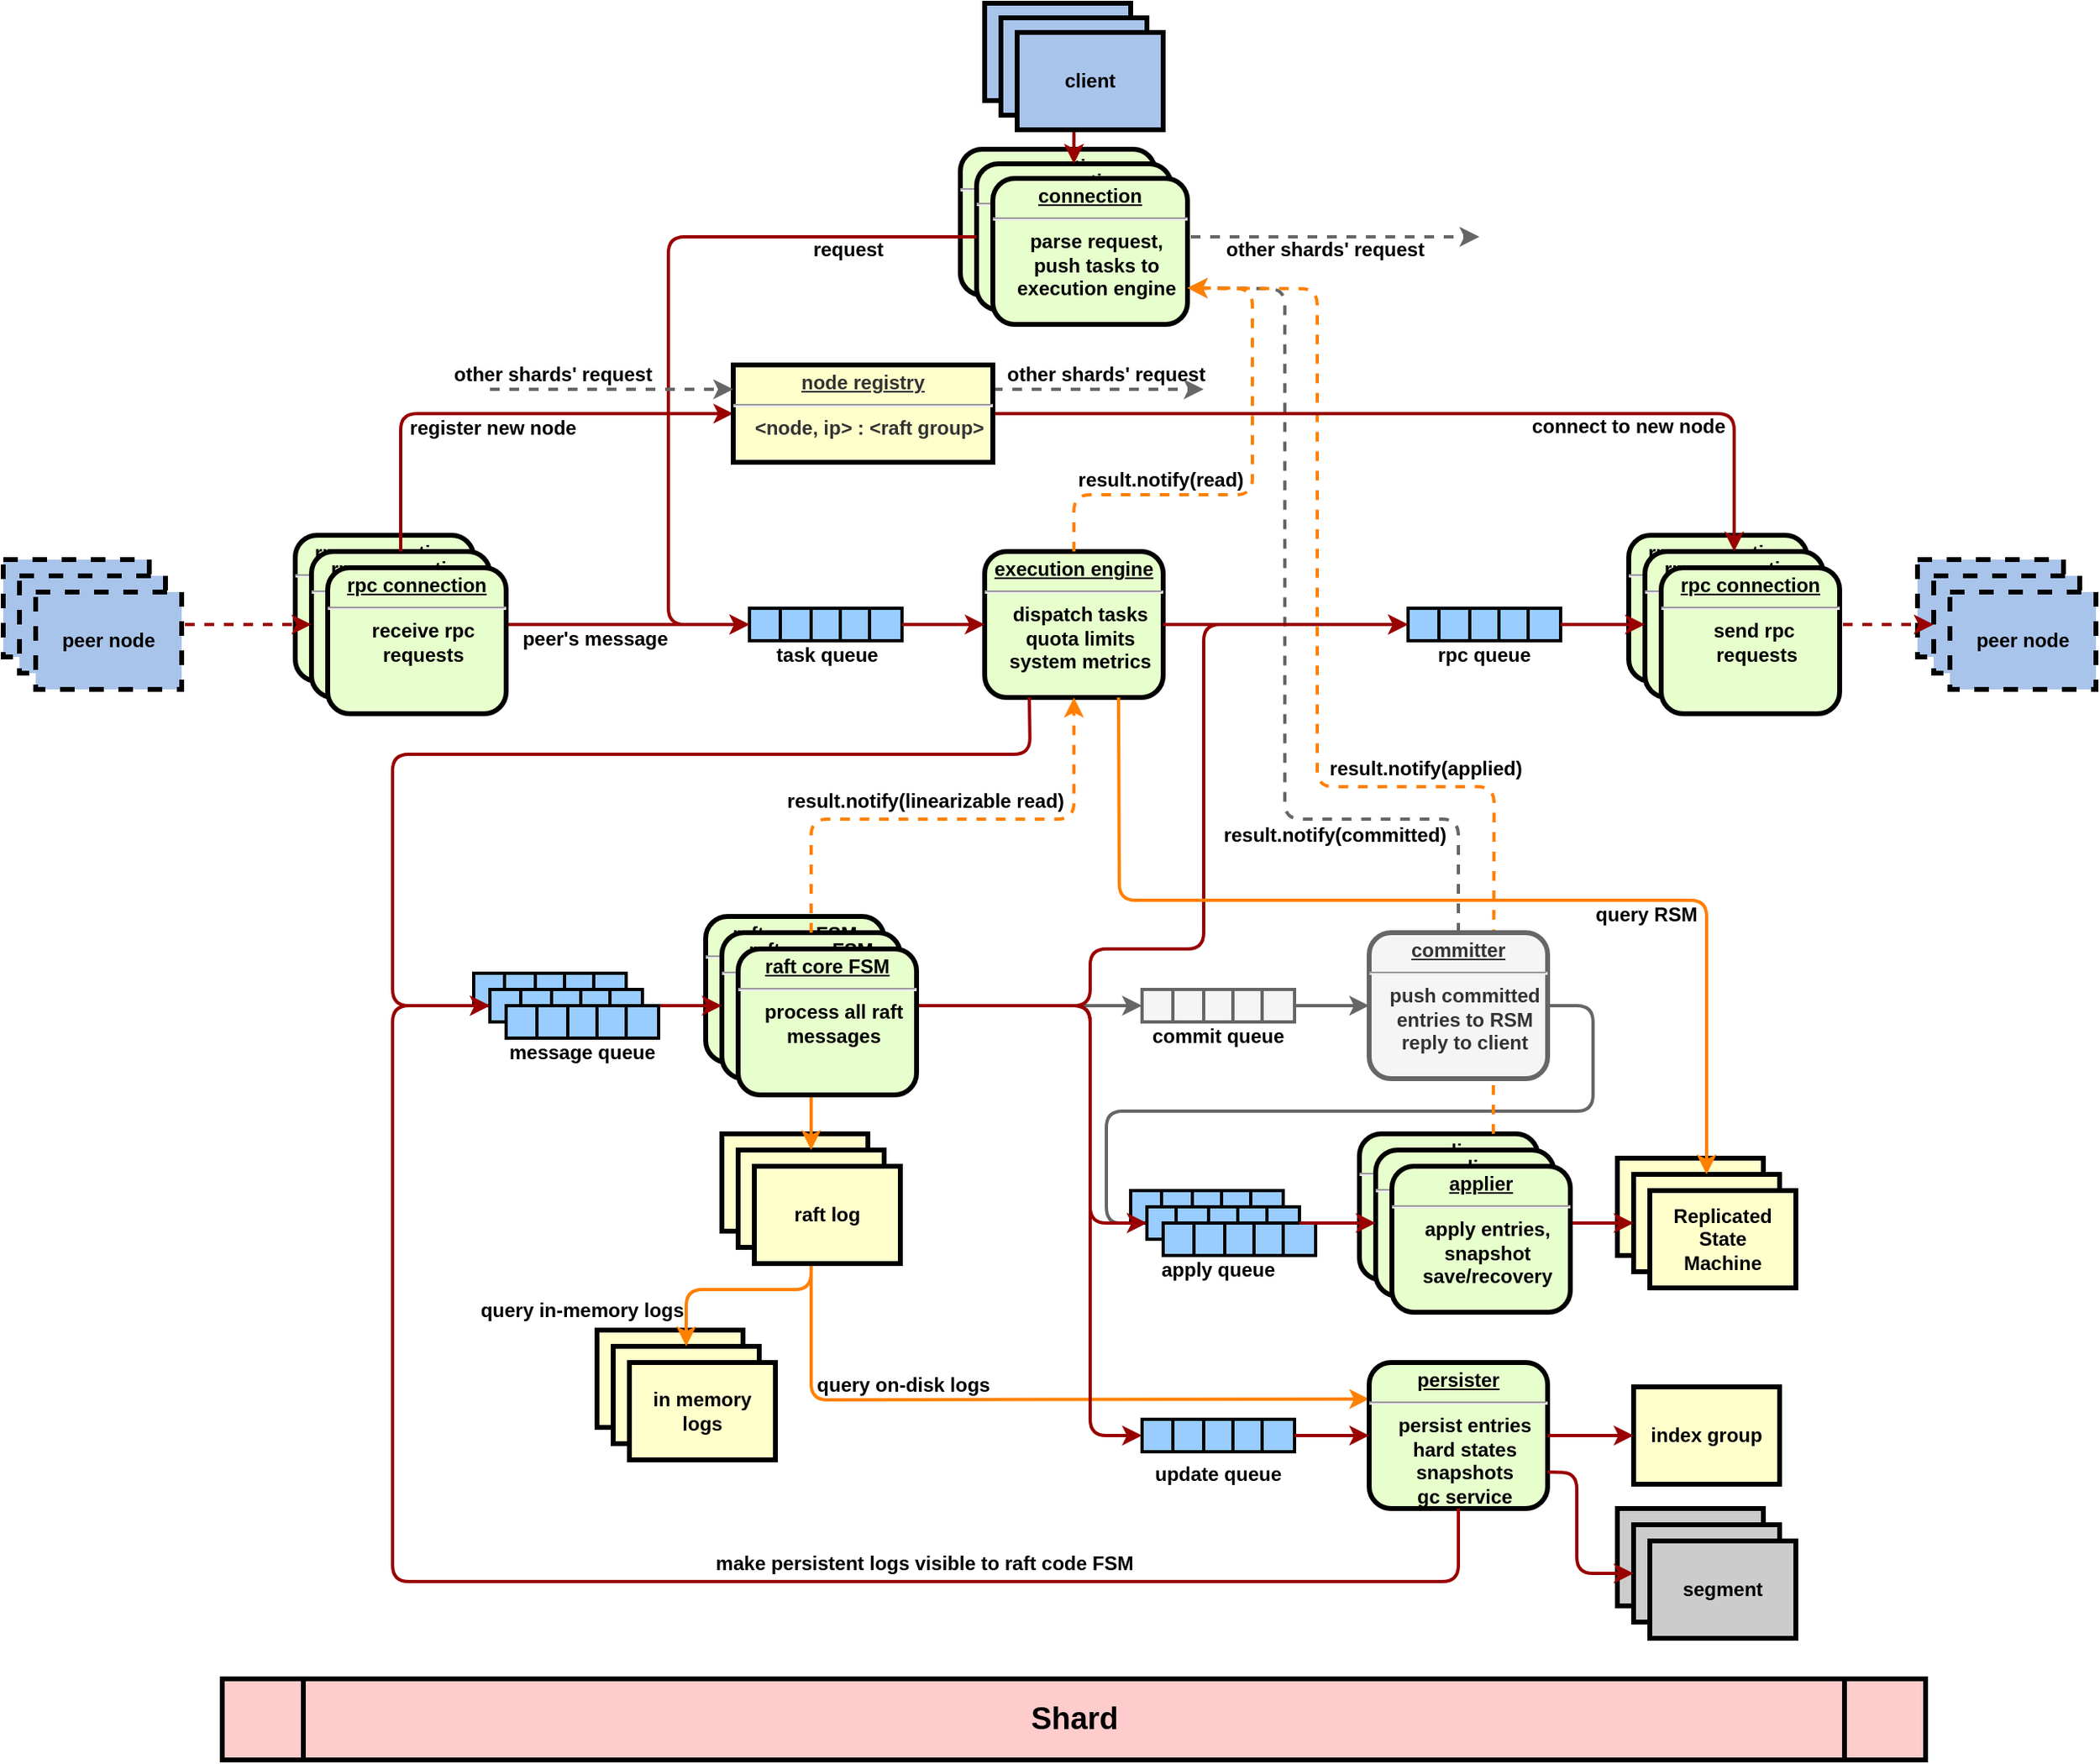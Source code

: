 <mxfile version="16.0.2" type="device" pages="4"><diagram name="overall" id="c7558073-3199-34d8-9f00-42111426c3f3"><mxGraphModel dx="2248" dy="844" grid="1" gridSize="10" guides="1" tooltips="1" connect="1" arrows="1" fold="1" page="1" pageScale="1" pageWidth="826" pageHeight="1169" background="none" math="0" shadow="0"><root><mxCell id="0"/><mxCell id="1" parent="0"/><mxCell id="ddZmtY0i9iVCVDHwC2jY-142" value="" style="edgeStyle=none;noEdgeStyle=1;strokeColor=#666666;strokeWidth=2;exitX=1;exitY=0.5;exitDx=0;exitDy=0;entryX=0;entryY=0.5;entryDx=0;entryDy=0;fillColor=#f5f5f5;" parent="1" source="NBIRsrdH4TEtsrHQu7Le-171" target="4dmOcJc_bnzv5aEs0R4P-7" edge="1"><mxGeometry width="100" height="100" relative="1" as="geometry"><mxPoint x="-77" y="658" as="sourcePoint"/><mxPoint x="72" y="792" as="targetPoint"/><Array as="points"><mxPoint x="340" y="648"/><mxPoint x="340" y="713"/><mxPoint x="40" y="713"/><mxPoint x="40" y="782"/></Array></mxGeometry></mxCell><mxCell id="NBIRsrdH4TEtsrHQu7Le-169" value="" style="edgeStyle=none;noEdgeStyle=1;strokeColor=#666666;strokeWidth=2;exitX=1;exitY=0.5;exitDx=0;exitDy=0;entryX=0;entryY=0.5;entryDx=0;entryDy=0;fillColor=#f5f5f5;" parent="1" source="ddZmtY0i9iVCVDHwC2jY-107" target="NBIRsrdH4TEtsrHQu7Le-163" edge="1"><mxGeometry width="100" height="100" relative="1" as="geometry"><mxPoint x="-15" y="623" as="sourcePoint"/><mxPoint x="35" y="623" as="targetPoint"/></mxGeometry></mxCell><mxCell id="9zPn-WSOyoCpv3QmKyz9-7" value="" style="edgeStyle=none;noEdgeStyle=1;strokeColor=#666666;strokeWidth=2;exitX=1;exitY=0.5;exitDx=0;exitDy=0;fillColor=#f5f5f5;dashed=1;" parent="1" source="NBIRsrdH4TEtsrHQu7Le-115" edge="1"><mxGeometry width="100" height="100" relative="1" as="geometry"><mxPoint x="-20" y="278" as="sourcePoint"/><mxPoint x="270" y="174" as="targetPoint"/></mxGeometry></mxCell><mxCell id="ddZmtY0i9iVCVDHwC2jY-174" value="" style="edgeStyle=none;noEdgeStyle=1;strokeColor=#990000;strokeWidth=2;exitX=1;exitY=0.5;exitDx=0;exitDy=0;entryX=0;entryY=0.5;entryDx=0;entryDy=0;" parent="1" source="ddZmtY0i9iVCVDHwC2jY-107" target="ddZmtY0i9iVCVDHwC2jY-164" edge="1"><mxGeometry width="100" height="100" relative="1" as="geometry"><mxPoint x="-7" y="658" as="sourcePoint"/><mxPoint x="142" y="923" as="targetPoint"/><Array as="points"><mxPoint x="30" y="648"/><mxPoint x="30" y="613"/><mxPoint x="100" y="613"/><mxPoint x="100" y="413"/></Array></mxGeometry></mxCell><mxCell id="ddZmtY0i9iVCVDHwC2jY-146" value="" style="edgeStyle=none;noEdgeStyle=1;strokeWidth=2;entryX=0;entryY=0.25;entryDx=0;entryDy=0;strokeColor=#FF8000;exitX=0.5;exitY=1;exitDx=0;exitDy=0;" parent="1" source="ddZmtY0i9iVCVDHwC2jY-135" target="NBIRsrdH4TEtsrHQu7Le-235" edge="1"><mxGeometry width="100" height="100" relative="1" as="geometry"><mxPoint x="-132" y="807" as="sourcePoint"/><mxPoint x="-209" y="868" as="targetPoint"/><Array as="points"><mxPoint x="-142" y="891"/></Array></mxGeometry></mxCell><mxCell id="ddZmtY0i9iVCVDHwC2jY-143" value="" style="edgeStyle=none;noEdgeStyle=1;strokeColor=#990000;strokeWidth=2;exitX=1;exitY=0.5;exitDx=0;exitDy=0;entryX=0;entryY=0.5;entryDx=0;entryDy=0;" parent="1" source="ddZmtY0i9iVCVDHwC2jY-107" target="NBIRsrdH4TEtsrHQu7Le-227" edge="1"><mxGeometry width="100" height="100" relative="1" as="geometry"><mxPoint x="-77" y="658" as="sourcePoint"/><mxPoint x="72" y="792" as="targetPoint"/><Array as="points"><mxPoint x="30" y="648"/><mxPoint x="30" y="913"/></Array></mxGeometry></mxCell><mxCell id="NBIRsrdH4TEtsrHQu7Le-240" value="segment" style="whiteSpace=wrap;align=center;verticalAlign=middle;fontStyle=1;strokeWidth=3;fillColor=#CCCCCC;" parent="1" vertex="1"><mxGeometry x="355" y="958" width="90" height="60" as="geometry"/></mxCell><mxCell id="NBIRsrdH4TEtsrHQu7Le-218" value="" style="edgeStyle=none;noEdgeStyle=1;strokeColor=#990000;strokeWidth=2;exitX=1;exitY=0.5;exitDx=0;exitDy=0;entryX=0;entryY=0.5;entryDx=0;entryDy=0;" parent="1" source="NBIRsrdH4TEtsrHQu7Le-216" target="NBIRsrdH4TEtsrHQu7Le-107" edge="1"><mxGeometry width="100" height="100" relative="1" as="geometry"><mxPoint x="77" y="324" as="sourcePoint"/><mxPoint x="-120" y="353" as="targetPoint"/></mxGeometry></mxCell><mxCell id="2" value="&lt;p style=&quot;margin: 0px ; margin-top: 4px ; text-align: center ; text-decoration: underline&quot;&gt;&lt;strong&gt;connection&lt;/strong&gt;&lt;/p&gt;&lt;hr&gt;&lt;p style=&quot;margin: 0px ; margin-left: 8px&quot;&gt;parse request,&lt;/p&gt;&lt;p style=&quot;margin: 0px ; margin-left: 8px&quot;&gt;push tasks to&lt;/p&gt;&lt;p style=&quot;margin: 0px ; margin-left: 8px&quot;&gt;execution&lt;span&gt;&amp;nbsp;engine&lt;/span&gt;&lt;/p&gt;" style="verticalAlign=middle;align=center;overflow=fill;fontSize=12;fontFamily=Helvetica;html=1;rounded=1;fontStyle=1;strokeWidth=3;fillColor=#E6FFCC" parent="1" vertex="1"><mxGeometry x="-50" y="120" width="120" height="90" as="geometry"/></mxCell><mxCell id="4" value="client" style="whiteSpace=wrap;align=center;verticalAlign=middle;fontStyle=1;strokeWidth=3;fillColor=#A9C4EB;" parent="1" vertex="1"><mxGeometry x="-35" y="30" width="90" height="60" as="geometry"/></mxCell><mxCell id="5" value="Shard" style="shape=process;whiteSpace=wrap;align=center;verticalAlign=middle;size=0.048;fontStyle=1;strokeWidth=3;fillColor=#FFCCCC;fontSize=19;" parent="1" vertex="1"><mxGeometry x="-505" y="1063" width="1050" height="50" as="geometry"/></mxCell><mxCell id="NBIRsrdH4TEtsrHQu7Le-106" value="" style="shape=table;html=1;whiteSpace=wrap;startSize=0;container=1;collapsible=0;childLayout=tableLayout;strokeWidth=2;fillColor=#99CCFF;" parent="1" vertex="1"><mxGeometry x="-180" y="403" width="94" height="20" as="geometry"/></mxCell><mxCell id="NBIRsrdH4TEtsrHQu7Le-107" value="" style="shape=partialRectangle;html=1;whiteSpace=wrap;collapsible=0;dropTarget=0;pointerEvents=0;fillColor=none;top=0;left=0;bottom=0;right=0;points=[[0,0.5],[1,0.5]];portConstraint=eastwest;" parent="NBIRsrdH4TEtsrHQu7Le-106" vertex="1"><mxGeometry width="94" height="20" as="geometry"/></mxCell><mxCell id="NBIRsrdH4TEtsrHQu7Le-108" value="" style="shape=partialRectangle;html=1;whiteSpace=wrap;connectable=0;overflow=hidden;fillColor=none;top=0;left=0;bottom=0;right=0;" parent="NBIRsrdH4TEtsrHQu7Le-107" vertex="1"><mxGeometry width="19" height="20" as="geometry"><mxRectangle width="19" height="20" as="alternateBounds"/></mxGeometry></mxCell><mxCell id="NBIRsrdH4TEtsrHQu7Le-109" value="" style="shape=partialRectangle;html=1;whiteSpace=wrap;connectable=0;overflow=hidden;fillColor=none;top=0;left=0;bottom=0;right=0;" parent="NBIRsrdH4TEtsrHQu7Le-107" vertex="1"><mxGeometry x="19" width="19" height="20" as="geometry"><mxRectangle width="19" height="20" as="alternateBounds"/></mxGeometry></mxCell><mxCell id="NBIRsrdH4TEtsrHQu7Le-110" value="" style="shape=partialRectangle;html=1;whiteSpace=wrap;connectable=0;overflow=hidden;fillColor=none;top=0;left=0;bottom=0;right=0;" parent="NBIRsrdH4TEtsrHQu7Le-107" vertex="1"><mxGeometry x="38" width="18" height="20" as="geometry"><mxRectangle width="18" height="20" as="alternateBounds"/></mxGeometry></mxCell><mxCell id="NBIRsrdH4TEtsrHQu7Le-111" value="" style="shape=partialRectangle;html=1;whiteSpace=wrap;connectable=0;overflow=hidden;fillColor=none;top=0;left=0;bottom=0;right=0;" parent="NBIRsrdH4TEtsrHQu7Le-107" vertex="1"><mxGeometry x="56" width="18" height="20" as="geometry"><mxRectangle width="18" height="20" as="alternateBounds"/></mxGeometry></mxCell><mxCell id="NBIRsrdH4TEtsrHQu7Le-112" value="" style="shape=partialRectangle;html=1;whiteSpace=wrap;connectable=0;overflow=hidden;fillColor=none;top=0;left=0;bottom=0;right=0;strokeColor=none;" parent="NBIRsrdH4TEtsrHQu7Le-107" vertex="1"><mxGeometry x="74" width="20" height="20" as="geometry"><mxRectangle width="20" height="20" as="alternateBounds"/></mxGeometry></mxCell><mxCell id="NBIRsrdH4TEtsrHQu7Le-115" value="&lt;p style=&quot;margin: 0px ; margin-top: 4px ; text-align: center ; text-decoration: underline&quot;&gt;&lt;strong&gt;connection&lt;/strong&gt;&lt;/p&gt;&lt;hr&gt;&lt;p style=&quot;margin: 0px ; margin-left: 8px&quot;&gt;parse request,&lt;/p&gt;&lt;p style=&quot;margin: 0px ; margin-left: 8px&quot;&gt;push tasks to&lt;/p&gt;&lt;p style=&quot;margin: 0px ; margin-left: 8px&quot;&gt;execution&lt;span&gt;&amp;nbsp;engine&lt;/span&gt;&lt;/p&gt;" style="verticalAlign=middle;align=center;overflow=fill;fontSize=12;fontFamily=Helvetica;html=1;rounded=1;fontStyle=1;strokeWidth=3;fillColor=#E6FFCC" parent="1" vertex="1"><mxGeometry x="-40" y="129" width="120" height="90" as="geometry"/></mxCell><mxCell id="NBIRsrdH4TEtsrHQu7Le-116" value="client" style="whiteSpace=wrap;align=center;verticalAlign=middle;fontStyle=1;strokeWidth=3;fillColor=#A9C4EB;" parent="1" vertex="1"><mxGeometry x="-25" y="39" width="90" height="60" as="geometry"/></mxCell><mxCell id="NBIRsrdH4TEtsrHQu7Le-117" value="" style="edgeStyle=none;noEdgeStyle=1;strokeColor=#990000;strokeWidth=2" parent="1" source="NBIRsrdH4TEtsrHQu7Le-116" target="NBIRsrdH4TEtsrHQu7Le-115" edge="1"><mxGeometry width="100" height="100" relative="1" as="geometry"><mxPoint x="735" y="128" as="sourcePoint"/><mxPoint x="835" y="28" as="targetPoint"/></mxGeometry></mxCell><mxCell id="NBIRsrdH4TEtsrHQu7Le-118" value="&lt;p style=&quot;margin: 0px ; margin-top: 4px ; text-align: center ; text-decoration: underline&quot;&gt;&lt;strong&gt;connection&lt;/strong&gt;&lt;/p&gt;&lt;hr&gt;&lt;p style=&quot;margin: 0px ; margin-left: 8px&quot;&gt;parse request,&lt;/p&gt;&lt;p style=&quot;margin: 0px ; margin-left: 8px&quot;&gt;push tasks to&lt;/p&gt;&lt;p style=&quot;margin: 0px ; margin-left: 8px&quot;&gt;execution&lt;span&gt;&amp;nbsp;engine&lt;/span&gt;&lt;/p&gt;" style="verticalAlign=middle;align=center;overflow=fill;fontSize=12;fontFamily=Helvetica;html=1;rounded=1;fontStyle=1;strokeWidth=3;fillColor=#E6FFCC" parent="1" vertex="1"><mxGeometry x="-30" y="138" width="120" height="90" as="geometry"/></mxCell><mxCell id="NBIRsrdH4TEtsrHQu7Le-119" value="client" style="whiteSpace=wrap;align=center;verticalAlign=middle;fontStyle=1;strokeWidth=3;fillColor=#A9C4EB;" parent="1" vertex="1"><mxGeometry x="-15" y="48" width="90" height="60" as="geometry"/></mxCell><mxCell id="NBIRsrdH4TEtsrHQu7Le-126" value="&lt;p style=&quot;margin: 0px ; margin-top: 4px ; text-align: center ; text-decoration: underline&quot;&gt;&lt;strong&gt;rpc connection&lt;/strong&gt;&lt;/p&gt;&lt;hr&gt;&lt;p style=&quot;margin: 0px ; margin-left: 8px&quot;&gt;receive rpc&lt;/p&gt;&lt;p style=&quot;margin: 0px ; margin-left: 8px&quot;&gt;requests&lt;/p&gt;" style="verticalAlign=middle;align=center;overflow=fill;fontSize=12;fontFamily=Helvetica;html=1;rounded=1;fontStyle=1;strokeWidth=3;fillColor=#E6FFCC" parent="1" vertex="1"><mxGeometry x="-460" y="358" width="110" height="90" as="geometry"/></mxCell><mxCell id="NBIRsrdH4TEtsrHQu7Le-145" value="Replicated&#10;State&#10;Machine" style="whiteSpace=wrap;align=center;verticalAlign=middle;fontStyle=1;strokeWidth=3;fillColor=#FFFFCC" parent="1" vertex="1"><mxGeometry x="355" y="742.0" width="90" height="60" as="geometry"/></mxCell><mxCell id="NBIRsrdH4TEtsrHQu7Le-162" value="" style="shape=table;html=1;whiteSpace=wrap;startSize=0;container=1;collapsible=0;childLayout=tableLayout;strokeWidth=2;fillColor=#f5f5f5;fontColor=#333333;strokeColor=#666666;" parent="1" vertex="1"><mxGeometry x="62" y="638" width="94" height="20" as="geometry"/></mxCell><mxCell id="NBIRsrdH4TEtsrHQu7Le-163" value="" style="shape=partialRectangle;html=1;whiteSpace=wrap;collapsible=0;dropTarget=0;pointerEvents=0;fillColor=none;top=0;left=0;bottom=0;right=0;points=[[0,0.5],[1,0.5]];portConstraint=eastwest;" parent="NBIRsrdH4TEtsrHQu7Le-162" vertex="1"><mxGeometry width="94" height="20" as="geometry"/></mxCell><mxCell id="NBIRsrdH4TEtsrHQu7Le-164" value="" style="shape=partialRectangle;html=1;whiteSpace=wrap;connectable=0;overflow=hidden;fillColor=none;top=0;left=0;bottom=0;right=0;" parent="NBIRsrdH4TEtsrHQu7Le-163" vertex="1"><mxGeometry width="19" height="20" as="geometry"><mxRectangle width="19" height="20" as="alternateBounds"/></mxGeometry></mxCell><mxCell id="NBIRsrdH4TEtsrHQu7Le-165" value="" style="shape=partialRectangle;html=1;whiteSpace=wrap;connectable=0;overflow=hidden;fillColor=none;top=0;left=0;bottom=0;right=0;" parent="NBIRsrdH4TEtsrHQu7Le-163" vertex="1"><mxGeometry x="19" width="19" height="20" as="geometry"><mxRectangle width="19" height="20" as="alternateBounds"/></mxGeometry></mxCell><mxCell id="NBIRsrdH4TEtsrHQu7Le-166" value="" style="shape=partialRectangle;html=1;whiteSpace=wrap;connectable=0;overflow=hidden;fillColor=none;top=0;left=0;bottom=0;right=0;" parent="NBIRsrdH4TEtsrHQu7Le-163" vertex="1"><mxGeometry x="38" width="18" height="20" as="geometry"><mxRectangle width="18" height="20" as="alternateBounds"/></mxGeometry></mxCell><mxCell id="NBIRsrdH4TEtsrHQu7Le-167" value="" style="shape=partialRectangle;html=1;whiteSpace=wrap;connectable=0;overflow=hidden;fillColor=none;top=0;left=0;bottom=0;right=0;" parent="NBIRsrdH4TEtsrHQu7Le-163" vertex="1"><mxGeometry x="56" width="18" height="20" as="geometry"><mxRectangle width="18" height="20" as="alternateBounds"/></mxGeometry></mxCell><mxCell id="NBIRsrdH4TEtsrHQu7Le-168" value="" style="shape=partialRectangle;html=1;whiteSpace=wrap;connectable=0;overflow=hidden;fillColor=none;top=0;left=0;bottom=0;right=0;strokeColor=none;" parent="NBIRsrdH4TEtsrHQu7Le-163" vertex="1"><mxGeometry x="74" width="20" height="20" as="geometry"><mxRectangle width="20" height="20" as="alternateBounds"/></mxGeometry></mxCell><mxCell id="NBIRsrdH4TEtsrHQu7Le-170" value="commit queue" style="text;spacingTop=-5;align=center;strokeWidth=1;fontStyle=1" parent="1" vertex="1"><mxGeometry x="94" y="658" width="30" height="20" as="geometry"/></mxCell><mxCell id="NBIRsrdH4TEtsrHQu7Le-172" value="" style="edgeStyle=none;noEdgeStyle=1;strokeColor=#666666;strokeWidth=2;entryX=0;entryY=0.5;entryDx=0;entryDy=0;exitX=1;exitY=0.5;exitDx=0;exitDy=0;fillColor=#f5f5f5;" parent="1" source="NBIRsrdH4TEtsrHQu7Le-163" target="NBIRsrdH4TEtsrHQu7Le-171" edge="1"><mxGeometry width="100" height="100" relative="1" as="geometry"><mxPoint x="182" y="628" as="sourcePoint"/><mxPoint x="-104" y="658" as="targetPoint"/></mxGeometry></mxCell><mxCell id="NBIRsrdH4TEtsrHQu7Le-173" value="" style="edgeStyle=none;noEdgeStyle=1;strokeColor=#666666;strokeWidth=2;exitX=0.5;exitY=0;exitDx=0;exitDy=0;entryX=1;entryY=0.75;entryDx=0;entryDy=0;dashed=1;fillColor=#f5f5f5;" parent="1" source="NBIRsrdH4TEtsrHQu7Le-171" target="NBIRsrdH4TEtsrHQu7Le-118" edge="1"><mxGeometry width="100" height="100" relative="1" as="geometry"><mxPoint x="-20" y="633" as="sourcePoint"/><mxPoint x="-56" y="633" as="targetPoint"/><Array as="points"><mxPoint x="257" y="533"/><mxPoint x="150" y="533"/><mxPoint x="150" y="206"/></Array></mxGeometry></mxCell><mxCell id="NBIRsrdH4TEtsrHQu7Le-174" value="result.notify(committed)" style="text;spacingTop=-5;align=center;strokeWidth=1;fontStyle=1" parent="1" vertex="1"><mxGeometry x="166" y="534" width="30" height="20" as="geometry"/></mxCell><mxCell id="NBIRsrdH4TEtsrHQu7Le-182" value="" style="shape=table;html=1;whiteSpace=wrap;startSize=0;container=1;collapsible=0;childLayout=tableLayout;strokeWidth=2;fillColor=#99CCFF;" parent="1" vertex="1"><mxGeometry x="55" y="762" width="94" height="20" as="geometry"/></mxCell><mxCell id="NBIRsrdH4TEtsrHQu7Le-183" value="" style="shape=partialRectangle;html=1;whiteSpace=wrap;collapsible=0;dropTarget=0;pointerEvents=0;fillColor=none;top=0;left=0;bottom=0;right=0;points=[[0,0.5],[1,0.5]];portConstraint=eastwest;" parent="NBIRsrdH4TEtsrHQu7Le-182" vertex="1"><mxGeometry width="94" height="20" as="geometry"/></mxCell><mxCell id="NBIRsrdH4TEtsrHQu7Le-184" value="" style="shape=partialRectangle;html=1;whiteSpace=wrap;connectable=0;overflow=hidden;fillColor=none;top=0;left=0;bottom=0;right=0;" parent="NBIRsrdH4TEtsrHQu7Le-183" vertex="1"><mxGeometry width="19" height="20" as="geometry"><mxRectangle width="19" height="20" as="alternateBounds"/></mxGeometry></mxCell><mxCell id="NBIRsrdH4TEtsrHQu7Le-185" value="" style="shape=partialRectangle;html=1;whiteSpace=wrap;connectable=0;overflow=hidden;fillColor=none;top=0;left=0;bottom=0;right=0;" parent="NBIRsrdH4TEtsrHQu7Le-183" vertex="1"><mxGeometry x="19" width="19" height="20" as="geometry"><mxRectangle width="19" height="20" as="alternateBounds"/></mxGeometry></mxCell><mxCell id="NBIRsrdH4TEtsrHQu7Le-186" value="" style="shape=partialRectangle;html=1;whiteSpace=wrap;connectable=0;overflow=hidden;fillColor=none;top=0;left=0;bottom=0;right=0;" parent="NBIRsrdH4TEtsrHQu7Le-183" vertex="1"><mxGeometry x="38" width="18" height="20" as="geometry"><mxRectangle width="18" height="20" as="alternateBounds"/></mxGeometry></mxCell><mxCell id="NBIRsrdH4TEtsrHQu7Le-187" value="" style="shape=partialRectangle;html=1;whiteSpace=wrap;connectable=0;overflow=hidden;fillColor=none;top=0;left=0;bottom=0;right=0;" parent="NBIRsrdH4TEtsrHQu7Le-183" vertex="1"><mxGeometry x="56" width="18" height="20" as="geometry"><mxRectangle width="18" height="20" as="alternateBounds"/></mxGeometry></mxCell><mxCell id="NBIRsrdH4TEtsrHQu7Le-188" value="" style="shape=partialRectangle;html=1;whiteSpace=wrap;connectable=0;overflow=hidden;fillColor=none;top=0;left=0;bottom=0;right=0;strokeColor=none;" parent="NBIRsrdH4TEtsrHQu7Le-183" vertex="1"><mxGeometry x="74" width="20" height="20" as="geometry"><mxRectangle width="20" height="20" as="alternateBounds"/></mxGeometry></mxCell><mxCell id="NBIRsrdH4TEtsrHQu7Le-189" value="apply queue" style="text;spacingTop=-5;align=center;strokeWidth=1;fontStyle=1" parent="1" vertex="1"><mxGeometry x="94" y="802" width="30" height="20" as="geometry"/></mxCell><mxCell id="NBIRsrdH4TEtsrHQu7Le-193" value="Replicated&#10;State&#10;Machine" style="whiteSpace=wrap;align=center;verticalAlign=middle;fontStyle=1;strokeWidth=3;fillColor=#FFFFCC" parent="1" vertex="1"><mxGeometry x="365" y="752.0" width="90" height="60" as="geometry"/></mxCell><mxCell id="NBIRsrdH4TEtsrHQu7Le-194" value="Replicated&#10;State&#10;Machine" style="whiteSpace=wrap;align=center;verticalAlign=middle;fontStyle=1;strokeWidth=3;fillColor=#FFFFCC" parent="1" vertex="1"><mxGeometry x="375" y="762.0" width="90" height="60" as="geometry"/></mxCell><mxCell id="NBIRsrdH4TEtsrHQu7Le-125" value="&lt;p style=&quot;margin: 0px ; margin-top: 4px ; text-align: center ; text-decoration: underline&quot;&gt;&lt;strong&gt;execution engine&lt;br&gt;&lt;/strong&gt;&lt;/p&gt;&lt;hr&gt;&lt;p style=&quot;margin: 0px ; margin-left: 8px&quot;&gt;dispatch tasks&lt;/p&gt;&lt;p style=&quot;margin: 0px ; margin-left: 8px&quot;&gt;quota limits&lt;/p&gt;&lt;p style=&quot;margin: 0px ; margin-left: 8px&quot;&gt;system metrics&lt;/p&gt;" style="verticalAlign=middle;align=center;overflow=fill;fontSize=12;fontFamily=Helvetica;html=1;rounded=1;fontStyle=1;strokeWidth=3;fillColor=#E6FFCC" parent="1" vertex="1"><mxGeometry x="-35" y="368" width="110" height="90" as="geometry"/></mxCell><mxCell id="NBIRsrdH4TEtsrHQu7Le-199" value="" style="edgeStyle=none;noEdgeStyle=1;strokeColor=#990000;strokeWidth=2;entryX=0;entryY=0.5;entryDx=0;entryDy=0;exitX=1;exitY=0.5;exitDx=0;exitDy=0;" parent="1" source="4dmOcJc_bnzv5aEs0R4P-20" target="NBIRsrdH4TEtsrHQu7Le-193" edge="1"><mxGeometry width="100" height="100" relative="1" as="geometry"><mxPoint x="166" y="792" as="sourcePoint"/><mxPoint x="212" y="792" as="targetPoint"/></mxGeometry></mxCell><mxCell id="NBIRsrdH4TEtsrHQu7Le-191" value="&lt;p style=&quot;margin: 0px ; margin-top: 4px ; text-align: center ; text-decoration: underline&quot;&gt;applier&lt;/p&gt;&lt;hr&gt;&lt;p style=&quot;margin: 0px ; margin-left: 8px&quot;&gt;apply committed&lt;/p&gt;&lt;p style=&quot;margin: 0px ; margin-left: 8px&quot;&gt;entries to RSM&lt;/p&gt;" style="verticalAlign=middle;align=center;overflow=fill;fontSize=12;fontFamily=Helvetica;html=1;rounded=1;fontStyle=1;strokeWidth=3;fillColor=#E6FFCC" parent="1" vertex="1"><mxGeometry x="196" y="727" width="110" height="90" as="geometry"/></mxCell><mxCell id="NBIRsrdH4TEtsrHQu7Le-204" value="" style="edgeStyle=none;noEdgeStyle=1;strokeColor=#FF8000;strokeWidth=2;entryX=1;entryY=0.75;entryDx=0;entryDy=0;dashed=1;exitX=0.75;exitY=0;exitDx=0;exitDy=0;" parent="1" source="NBIRsrdH4TEtsrHQu7Le-191" target="NBIRsrdH4TEtsrHQu7Le-118" edge="1"><mxGeometry width="100" height="100" relative="1" as="geometry"><mxPoint x="420" y="693" as="sourcePoint"/><mxPoint x="100" y="193" as="targetPoint"/><Array as="points"><mxPoint x="279" y="513"/><mxPoint x="170" y="513"/><mxPoint x="170" y="206"/></Array></mxGeometry></mxCell><mxCell id="NBIRsrdH4TEtsrHQu7Le-205" value="result.notify(applied)" style="text;spacingTop=-5;align=center;strokeWidth=1;fontStyle=1" parent="1" vertex="1"><mxGeometry x="222" y="493" width="30" height="20" as="geometry"/></mxCell><mxCell id="NBIRsrdH4TEtsrHQu7Le-208" value="" style="edgeStyle=none;noEdgeStyle=1;strokeColor=#990000;strokeWidth=2;exitX=1;exitY=0.5;exitDx=0;exitDy=0;entryX=0;entryY=0.5;entryDx=0;entryDy=0;" parent="1" source="NBIRsrdH4TEtsrHQu7Le-107" target="NBIRsrdH4TEtsrHQu7Le-125" edge="1"><mxGeometry width="100" height="100" relative="1" as="geometry"><mxPoint x="-17" y="324" as="sourcePoint"/><mxPoint x="120" y="363" as="targetPoint"/></mxGeometry></mxCell><mxCell id="NBIRsrdH4TEtsrHQu7Le-216" value="&lt;p style=&quot;margin: 0px ; margin-top: 4px ; text-align: center ; text-decoration: underline&quot;&gt;&lt;strong&gt;rpc connection&lt;/strong&gt;&lt;/p&gt;&lt;hr&gt;&lt;p style=&quot;margin: 0px ; margin-left: 8px&quot;&gt;receive rpc&lt;/p&gt;&lt;p style=&quot;margin: 0px ; margin-left: 8px&quot;&gt;requests&lt;/p&gt;" style="verticalAlign=middle;align=center;overflow=fill;fontSize=12;fontFamily=Helvetica;html=1;rounded=1;fontStyle=1;strokeWidth=3;fillColor=#E6FFCC" parent="1" vertex="1"><mxGeometry x="-450" y="368" width="110" height="90" as="geometry"/></mxCell><mxCell id="NBIRsrdH4TEtsrHQu7Le-217" value="&lt;p style=&quot;margin: 0px ; margin-top: 4px ; text-align: center ; text-decoration: underline&quot;&gt;&lt;strong&gt;rpc connection&lt;/strong&gt;&lt;/p&gt;&lt;hr&gt;&lt;p style=&quot;margin: 0px ; margin-left: 8px&quot;&gt;receive rpc&lt;/p&gt;&lt;p style=&quot;margin: 0px ; margin-left: 8px&quot;&gt;requests&lt;/p&gt;" style="verticalAlign=middle;align=center;overflow=fill;fontSize=12;fontFamily=Helvetica;html=1;rounded=1;fontStyle=1;strokeWidth=3;fillColor=#E6FFCC" parent="1" vertex="1"><mxGeometry x="-440" y="378" width="110" height="90" as="geometry"/></mxCell><mxCell id="NBIRsrdH4TEtsrHQu7Le-220" value="request" style="text;spacingTop=-5;align=center;strokeWidth=1;fontStyle=1" parent="1" vertex="1"><mxGeometry x="-134" y="173" width="30" height="20" as="geometry"/></mxCell><mxCell id="NBIRsrdH4TEtsrHQu7Le-221" value="peer's message" style="text;spacingTop=-5;align=center;strokeWidth=1;fontStyle=1" parent="1" vertex="1"><mxGeometry x="-290" y="413" width="30" height="20" as="geometry"/></mxCell><mxCell id="NBIRsrdH4TEtsrHQu7Le-222" value="peer node" style="whiteSpace=wrap;align=center;verticalAlign=middle;fontStyle=1;strokeWidth=3;fillColor=#A9C4EB;dashed=1;" parent="1" vertex="1"><mxGeometry x="-640" y="373" width="90" height="60" as="geometry"/></mxCell><mxCell id="NBIRsrdH4TEtsrHQu7Le-223" value="peer node" style="whiteSpace=wrap;align=center;verticalAlign=middle;fontStyle=1;strokeWidth=3;fillColor=#A9C4EB;dashed=1;" parent="1" vertex="1"><mxGeometry x="-630" y="383" width="90" height="60" as="geometry"/></mxCell><mxCell id="NBIRsrdH4TEtsrHQu7Le-225" value="" style="edgeStyle=none;noEdgeStyle=1;strokeColor=#990000;strokeWidth=2;exitX=1;exitY=0.5;exitDx=0;exitDy=0;entryX=0;entryY=0.5;entryDx=0;entryDy=0;dashed=1;" parent="1" source="NBIRsrdH4TEtsrHQu7Le-223" target="NBIRsrdH4TEtsrHQu7Le-216" edge="1"><mxGeometry width="100" height="100" relative="1" as="geometry"><mxPoint x="-330" y="423" as="sourcePoint"/><mxPoint x="-117" y="423" as="targetPoint"/></mxGeometry></mxCell><mxCell id="NBIRsrdH4TEtsrHQu7Le-224" value="peer node" style="whiteSpace=wrap;align=center;verticalAlign=middle;fontStyle=1;strokeWidth=3;fillColor=#A9C4EB;dashed=1;" parent="1" vertex="1"><mxGeometry x="-620" y="393" width="90" height="60" as="geometry"/></mxCell><mxCell id="NBIRsrdH4TEtsrHQu7Le-226" value="" style="shape=table;html=1;whiteSpace=wrap;startSize=0;container=1;collapsible=0;childLayout=tableLayout;strokeWidth=2;fillColor=#99CCFF;" parent="1" vertex="1"><mxGeometry x="62" y="903" width="94" height="20" as="geometry"/></mxCell><mxCell id="NBIRsrdH4TEtsrHQu7Le-227" value="" style="shape=partialRectangle;html=1;whiteSpace=wrap;collapsible=0;dropTarget=0;pointerEvents=0;fillColor=none;top=0;left=0;bottom=0;right=0;points=[[0,0.5],[1,0.5]];portConstraint=eastwest;" parent="NBIRsrdH4TEtsrHQu7Le-226" vertex="1"><mxGeometry width="94" height="20" as="geometry"/></mxCell><mxCell id="NBIRsrdH4TEtsrHQu7Le-228" value="" style="shape=partialRectangle;html=1;whiteSpace=wrap;connectable=0;overflow=hidden;fillColor=none;top=0;left=0;bottom=0;right=0;" parent="NBIRsrdH4TEtsrHQu7Le-227" vertex="1"><mxGeometry width="19" height="20" as="geometry"><mxRectangle width="19" height="20" as="alternateBounds"/></mxGeometry></mxCell><mxCell id="NBIRsrdH4TEtsrHQu7Le-229" value="" style="shape=partialRectangle;html=1;whiteSpace=wrap;connectable=0;overflow=hidden;fillColor=none;top=0;left=0;bottom=0;right=0;" parent="NBIRsrdH4TEtsrHQu7Le-227" vertex="1"><mxGeometry x="19" width="19" height="20" as="geometry"><mxRectangle width="19" height="20" as="alternateBounds"/></mxGeometry></mxCell><mxCell id="NBIRsrdH4TEtsrHQu7Le-230" value="" style="shape=partialRectangle;html=1;whiteSpace=wrap;connectable=0;overflow=hidden;fillColor=none;top=0;left=0;bottom=0;right=0;" parent="NBIRsrdH4TEtsrHQu7Le-227" vertex="1"><mxGeometry x="38" width="18" height="20" as="geometry"><mxRectangle width="18" height="20" as="alternateBounds"/></mxGeometry></mxCell><mxCell id="NBIRsrdH4TEtsrHQu7Le-231" value="" style="shape=partialRectangle;html=1;whiteSpace=wrap;connectable=0;overflow=hidden;fillColor=none;top=0;left=0;bottom=0;right=0;" parent="NBIRsrdH4TEtsrHQu7Le-227" vertex="1"><mxGeometry x="56" width="18" height="20" as="geometry"><mxRectangle width="18" height="20" as="alternateBounds"/></mxGeometry></mxCell><mxCell id="NBIRsrdH4TEtsrHQu7Le-232" value="" style="shape=partialRectangle;html=1;whiteSpace=wrap;connectable=0;overflow=hidden;fillColor=none;top=0;left=0;bottom=0;right=0;strokeColor=none;" parent="NBIRsrdH4TEtsrHQu7Le-227" vertex="1"><mxGeometry x="74" width="20" height="20" as="geometry"><mxRectangle width="20" height="20" as="alternateBounds"/></mxGeometry></mxCell><mxCell id="NBIRsrdH4TEtsrHQu7Le-233" value="update queue" style="text;spacingTop=-5;align=center;strokeWidth=1;fontStyle=1" parent="1" vertex="1"><mxGeometry x="94" y="928" width="30" height="20" as="geometry"/></mxCell><mxCell id="NBIRsrdH4TEtsrHQu7Le-235" value="&lt;p style=&quot;margin: 0px ; margin-top: 4px ; text-align: center ; text-decoration: underline&quot;&gt;persister&lt;/p&gt;&lt;hr&gt;&lt;p style=&quot;margin: 0px ; margin-left: 8px&quot;&gt;persist entries&lt;/p&gt;&lt;p style=&quot;margin: 0px ; margin-left: 8px&quot;&gt;hard states&lt;/p&gt;&lt;p style=&quot;margin: 0px ; margin-left: 8px&quot;&gt;snapshots&lt;/p&gt;&lt;p style=&quot;margin: 0px ; margin-left: 8px&quot;&gt;gc service&lt;/p&gt;" style="verticalAlign=middle;align=center;overflow=fill;fontSize=12;fontFamily=Helvetica;html=1;rounded=1;fontStyle=1;strokeWidth=3;fillColor=#E6FFCC" parent="1" vertex="1"><mxGeometry x="202" y="868" width="110" height="90" as="geometry"/></mxCell><mxCell id="NBIRsrdH4TEtsrHQu7Le-236" value="" style="edgeStyle=none;noEdgeStyle=1;strokeColor=#990000;strokeWidth=2;entryX=0;entryY=0.5;entryDx=0;entryDy=0;exitX=1;exitY=0.5;exitDx=0;exitDy=0;" parent="1" source="NBIRsrdH4TEtsrHQu7Le-227" target="NBIRsrdH4TEtsrHQu7Le-235" edge="1"><mxGeometry width="100" height="100" relative="1" as="geometry"><mxPoint x="166" y="763" as="sourcePoint"/><mxPoint x="212" y="763" as="targetPoint"/></mxGeometry></mxCell><mxCell id="NBIRsrdH4TEtsrHQu7Le-237" value="index group" style="whiteSpace=wrap;align=center;verticalAlign=middle;fontStyle=1;strokeWidth=3;fillColor=#FFFFCC;" parent="1" vertex="1"><mxGeometry x="365" y="883" width="90" height="60" as="geometry"/></mxCell><mxCell id="NBIRsrdH4TEtsrHQu7Le-238" value="segment" style="whiteSpace=wrap;align=center;verticalAlign=middle;fontStyle=1;strokeWidth=3;fillColor=#CCCCCC;" parent="1" vertex="1"><mxGeometry x="365" y="968" width="90" height="60" as="geometry"/></mxCell><mxCell id="NBIRsrdH4TEtsrHQu7Le-239" value="segment" style="whiteSpace=wrap;align=center;verticalAlign=middle;fontStyle=1;strokeWidth=3;fillColor=#CCCCCC;" parent="1" vertex="1"><mxGeometry x="375" y="978" width="90" height="60" as="geometry"/></mxCell><mxCell id="NBIRsrdH4TEtsrHQu7Le-241" value="" style="edgeStyle=none;noEdgeStyle=1;strokeColor=#990000;strokeWidth=2;entryX=0;entryY=0.5;entryDx=0;entryDy=0;exitX=1;exitY=0.5;exitDx=0;exitDy=0;" parent="1" source="NBIRsrdH4TEtsrHQu7Le-235" target="NBIRsrdH4TEtsrHQu7Le-237" edge="1"><mxGeometry width="100" height="100" relative="1" as="geometry"><mxPoint x="166" y="923" as="sourcePoint"/><mxPoint x="212" y="923" as="targetPoint"/></mxGeometry></mxCell><mxCell id="NBIRsrdH4TEtsrHQu7Le-242" value="" style="edgeStyle=none;noEdgeStyle=1;strokeColor=#990000;strokeWidth=2;entryX=0;entryY=0.5;entryDx=0;entryDy=0;exitX=1;exitY=0.75;exitDx=0;exitDy=0;" parent="1" source="NBIRsrdH4TEtsrHQu7Le-235" target="NBIRsrdH4TEtsrHQu7Le-238" edge="1"><mxGeometry width="100" height="100" relative="1" as="geometry"><mxPoint x="342" y="913" as="sourcePoint"/><mxPoint x="382" y="883" as="targetPoint"/><Array as="points"><mxPoint x="330" y="936"/><mxPoint x="330" y="998"/></Array></mxGeometry></mxCell><mxCell id="NBIRsrdH4TEtsrHQu7Le-250" value="in memory logs" style="whiteSpace=wrap;align=center;verticalAlign=middle;fontStyle=1;strokeWidth=3;fillColor=#FFFFCC;" parent="1" vertex="1"><mxGeometry x="-274" y="848" width="90" height="60" as="geometry"/></mxCell><mxCell id="ddZmtY0i9iVCVDHwC2jY-52" value="&lt;p style=&quot;margin: 0px ; margin-top: 4px ; text-align: center ; text-decoration: underline&quot;&gt;raft core FSM&lt;/p&gt;&lt;hr&gt;&lt;p style=&quot;margin: 0px ; margin-left: 8px&quot;&gt;process all raft&lt;/p&gt;&lt;p style=&quot;margin: 0px ; margin-left: 8px&quot;&gt;messages&lt;/p&gt;" style="verticalAlign=middle;align=center;overflow=fill;fontSize=12;fontFamily=Helvetica;html=1;rounded=1;fontStyle=1;strokeWidth=3;fillColor=#E6FFCC" parent="1" vertex="1"><mxGeometry x="-207" y="593" width="110" height="90" as="geometry"/></mxCell><mxCell id="ddZmtY0i9iVCVDHwC2jY-54" value="" style="shape=table;html=1;whiteSpace=wrap;startSize=0;container=1;collapsible=0;childLayout=tableLayout;strokeWidth=2;fillColor=#99CCFF;" parent="1" vertex="1"><mxGeometry x="-350" y="628" width="94" height="20" as="geometry"/></mxCell><mxCell id="ddZmtY0i9iVCVDHwC2jY-55" value="" style="shape=partialRectangle;html=1;whiteSpace=wrap;collapsible=0;dropTarget=0;pointerEvents=0;fillColor=none;top=0;left=0;bottom=0;right=0;points=[[0,0.5],[1,0.5]];portConstraint=eastwest;" parent="ddZmtY0i9iVCVDHwC2jY-54" vertex="1"><mxGeometry width="94" height="20" as="geometry"/></mxCell><mxCell id="ddZmtY0i9iVCVDHwC2jY-56" value="" style="shape=partialRectangle;html=1;whiteSpace=wrap;connectable=0;overflow=hidden;fillColor=none;top=0;left=0;bottom=0;right=0;" parent="ddZmtY0i9iVCVDHwC2jY-55" vertex="1"><mxGeometry width="19" height="20" as="geometry"><mxRectangle width="19" height="20" as="alternateBounds"/></mxGeometry></mxCell><mxCell id="ddZmtY0i9iVCVDHwC2jY-57" value="" style="shape=partialRectangle;html=1;whiteSpace=wrap;connectable=0;overflow=hidden;fillColor=none;top=0;left=0;bottom=0;right=0;" parent="ddZmtY0i9iVCVDHwC2jY-55" vertex="1"><mxGeometry x="19" width="19" height="20" as="geometry"><mxRectangle width="19" height="20" as="alternateBounds"/></mxGeometry></mxCell><mxCell id="ddZmtY0i9iVCVDHwC2jY-58" value="" style="shape=partialRectangle;html=1;whiteSpace=wrap;connectable=0;overflow=hidden;fillColor=none;top=0;left=0;bottom=0;right=0;" parent="ddZmtY0i9iVCVDHwC2jY-55" vertex="1"><mxGeometry x="38" width="18" height="20" as="geometry"><mxRectangle width="18" height="20" as="alternateBounds"/></mxGeometry></mxCell><mxCell id="ddZmtY0i9iVCVDHwC2jY-59" value="" style="shape=partialRectangle;html=1;whiteSpace=wrap;connectable=0;overflow=hidden;fillColor=none;top=0;left=0;bottom=0;right=0;" parent="ddZmtY0i9iVCVDHwC2jY-55" vertex="1"><mxGeometry x="56" width="18" height="20" as="geometry"><mxRectangle width="18" height="20" as="alternateBounds"/></mxGeometry></mxCell><mxCell id="ddZmtY0i9iVCVDHwC2jY-60" value="" style="shape=partialRectangle;html=1;whiteSpace=wrap;connectable=0;overflow=hidden;fillColor=none;top=0;left=0;bottom=0;right=0;strokeColor=none;" parent="ddZmtY0i9iVCVDHwC2jY-55" vertex="1"><mxGeometry x="74" width="20" height="20" as="geometry"><mxRectangle width="20" height="20" as="alternateBounds"/></mxGeometry></mxCell><mxCell id="ddZmtY0i9iVCVDHwC2jY-106" value="" style="edgeStyle=none;noEdgeStyle=1;strokeColor=#990000;strokeWidth=2;entryX=0;entryY=0.5;entryDx=0;entryDy=0;exitX=0.25;exitY=1;exitDx=0;exitDy=0;" parent="1" source="NBIRsrdH4TEtsrHQu7Le-125" target="ddZmtY0i9iVCVDHwC2jY-109" edge="1"><mxGeometry width="100" height="100" relative="1" as="geometry"><mxPoint x="2.5" y="468" as="sourcePoint"/><mxPoint x="30" y="603" as="targetPoint"/><Array as="points"><mxPoint x="-7" y="493"/><mxPoint x="-400" y="493"/><mxPoint x="-400" y="648"/></Array></mxGeometry></mxCell><mxCell id="ddZmtY0i9iVCVDHwC2jY-107" value="&lt;p style=&quot;margin: 0px ; margin-top: 4px ; text-align: center ; text-decoration: underline&quot;&gt;raft core FSM&lt;/p&gt;&lt;hr&gt;&lt;p style=&quot;margin: 0px ; margin-left: 8px&quot;&gt;process all raft&lt;/p&gt;&lt;p style=&quot;margin: 0px ; margin-left: 8px&quot;&gt;messages&lt;/p&gt;" style="verticalAlign=middle;align=center;overflow=fill;fontSize=12;fontFamily=Helvetica;html=1;rounded=1;fontStyle=1;strokeWidth=3;fillColor=#E6FFCC" parent="1" vertex="1"><mxGeometry x="-197" y="603" width="110" height="90" as="geometry"/></mxCell><mxCell id="ddZmtY0i9iVCVDHwC2jY-108" value="" style="shape=table;html=1;whiteSpace=wrap;startSize=0;container=1;collapsible=0;childLayout=tableLayout;strokeWidth=2;fillColor=#99CCFF;" parent="1" vertex="1"><mxGeometry x="-340" y="638" width="94" height="20" as="geometry"/></mxCell><mxCell id="ddZmtY0i9iVCVDHwC2jY-109" value="" style="shape=partialRectangle;html=1;whiteSpace=wrap;collapsible=0;dropTarget=0;pointerEvents=0;fillColor=none;top=0;left=0;bottom=0;right=0;points=[[0,0.5],[1,0.5]];portConstraint=eastwest;" parent="ddZmtY0i9iVCVDHwC2jY-108" vertex="1"><mxGeometry width="94" height="20" as="geometry"/></mxCell><mxCell id="ddZmtY0i9iVCVDHwC2jY-110" value="" style="shape=partialRectangle;html=1;whiteSpace=wrap;connectable=0;overflow=hidden;fillColor=none;top=0;left=0;bottom=0;right=0;" parent="ddZmtY0i9iVCVDHwC2jY-109" vertex="1"><mxGeometry width="19" height="20" as="geometry"><mxRectangle width="19" height="20" as="alternateBounds"/></mxGeometry></mxCell><mxCell id="ddZmtY0i9iVCVDHwC2jY-111" value="" style="shape=partialRectangle;html=1;whiteSpace=wrap;connectable=0;overflow=hidden;fillColor=none;top=0;left=0;bottom=0;right=0;" parent="ddZmtY0i9iVCVDHwC2jY-109" vertex="1"><mxGeometry x="19" width="19" height="20" as="geometry"><mxRectangle width="19" height="20" as="alternateBounds"/></mxGeometry></mxCell><mxCell id="ddZmtY0i9iVCVDHwC2jY-112" value="" style="shape=partialRectangle;html=1;whiteSpace=wrap;connectable=0;overflow=hidden;fillColor=none;top=0;left=0;bottom=0;right=0;" parent="ddZmtY0i9iVCVDHwC2jY-109" vertex="1"><mxGeometry x="38" width="18" height="20" as="geometry"><mxRectangle width="18" height="20" as="alternateBounds"/></mxGeometry></mxCell><mxCell id="ddZmtY0i9iVCVDHwC2jY-113" value="" style="shape=partialRectangle;html=1;whiteSpace=wrap;connectable=0;overflow=hidden;fillColor=none;top=0;left=0;bottom=0;right=0;" parent="ddZmtY0i9iVCVDHwC2jY-109" vertex="1"><mxGeometry x="56" width="18" height="20" as="geometry"><mxRectangle width="18" height="20" as="alternateBounds"/></mxGeometry></mxCell><mxCell id="ddZmtY0i9iVCVDHwC2jY-114" value="" style="shape=partialRectangle;html=1;whiteSpace=wrap;connectable=0;overflow=hidden;fillColor=none;top=0;left=0;bottom=0;right=0;strokeColor=none;" parent="ddZmtY0i9iVCVDHwC2jY-109" vertex="1"><mxGeometry x="74" width="20" height="20" as="geometry"><mxRectangle width="20" height="20" as="alternateBounds"/></mxGeometry></mxCell><mxCell id="ddZmtY0i9iVCVDHwC2jY-115" value="" style="edgeStyle=none;noEdgeStyle=1;strokeColor=#990000;strokeWidth=2;exitX=1;exitY=0.5;exitDx=0;exitDy=0;entryX=0;entryY=0.5;entryDx=0;entryDy=0;" parent="1" source="ddZmtY0i9iVCVDHwC2jY-109" target="ddZmtY0i9iVCVDHwC2jY-107" edge="1"><mxGeometry width="100" height="100" relative="1" as="geometry"><mxPoint x="-136" y="433" as="sourcePoint"/><mxPoint x="-85" y="433" as="targetPoint"/></mxGeometry></mxCell><mxCell id="ddZmtY0i9iVCVDHwC2jY-118" value="" style="shape=table;html=1;whiteSpace=wrap;startSize=0;container=1;collapsible=0;childLayout=tableLayout;strokeWidth=2;fillColor=#99CCFF;" parent="1" vertex="1"><mxGeometry x="-330" y="648" width="94" height="20" as="geometry"/></mxCell><mxCell id="ddZmtY0i9iVCVDHwC2jY-119" value="" style="shape=partialRectangle;html=1;whiteSpace=wrap;collapsible=0;dropTarget=0;pointerEvents=0;fillColor=none;top=0;left=0;bottom=0;right=0;points=[[0,0.5],[1,0.5]];portConstraint=eastwest;" parent="ddZmtY0i9iVCVDHwC2jY-118" vertex="1"><mxGeometry width="94" height="20" as="geometry"/></mxCell><mxCell id="ddZmtY0i9iVCVDHwC2jY-120" value="" style="shape=partialRectangle;html=1;whiteSpace=wrap;connectable=0;overflow=hidden;fillColor=none;top=0;left=0;bottom=0;right=0;" parent="ddZmtY0i9iVCVDHwC2jY-119" vertex="1"><mxGeometry width="19" height="20" as="geometry"><mxRectangle width="19" height="20" as="alternateBounds"/></mxGeometry></mxCell><mxCell id="ddZmtY0i9iVCVDHwC2jY-121" value="" style="shape=partialRectangle;html=1;whiteSpace=wrap;connectable=0;overflow=hidden;fillColor=none;top=0;left=0;bottom=0;right=0;" parent="ddZmtY0i9iVCVDHwC2jY-119" vertex="1"><mxGeometry x="19" width="19" height="20" as="geometry"><mxRectangle width="19" height="20" as="alternateBounds"/></mxGeometry></mxCell><mxCell id="ddZmtY0i9iVCVDHwC2jY-122" value="" style="shape=partialRectangle;html=1;whiteSpace=wrap;connectable=0;overflow=hidden;fillColor=none;top=0;left=0;bottom=0;right=0;" parent="ddZmtY0i9iVCVDHwC2jY-119" vertex="1"><mxGeometry x="38" width="18" height="20" as="geometry"><mxRectangle width="18" height="20" as="alternateBounds"/></mxGeometry></mxCell><mxCell id="ddZmtY0i9iVCVDHwC2jY-123" value="" style="shape=partialRectangle;html=1;whiteSpace=wrap;connectable=0;overflow=hidden;fillColor=none;top=0;left=0;bottom=0;right=0;" parent="ddZmtY0i9iVCVDHwC2jY-119" vertex="1"><mxGeometry x="56" width="18" height="20" as="geometry"><mxRectangle width="18" height="20" as="alternateBounds"/></mxGeometry></mxCell><mxCell id="ddZmtY0i9iVCVDHwC2jY-124" value="" style="shape=partialRectangle;html=1;whiteSpace=wrap;connectable=0;overflow=hidden;fillColor=none;top=0;left=0;bottom=0;right=0;strokeColor=none;" parent="ddZmtY0i9iVCVDHwC2jY-119" vertex="1"><mxGeometry x="74" width="20" height="20" as="geometry"><mxRectangle width="20" height="20" as="alternateBounds"/></mxGeometry></mxCell><mxCell id="ddZmtY0i9iVCVDHwC2jY-126" value="message queue" style="text;spacingTop=-5;align=center;strokeWidth=1;fontStyle=1" parent="1" vertex="1"><mxGeometry x="-298" y="668" width="30" height="20" as="geometry"/></mxCell><mxCell id="ddZmtY0i9iVCVDHwC2jY-127" value="task queue" style="text;spacingTop=-5;align=center;strokeWidth=1;fontStyle=1" parent="1" vertex="1"><mxGeometry x="-147" y="423" width="30" height="20" as="geometry"/></mxCell><mxCell id="ddZmtY0i9iVCVDHwC2jY-131" value="raft log" style="whiteSpace=wrap;align=center;verticalAlign=middle;fontStyle=1;strokeWidth=3;fillColor=#FFFFCC" parent="1" vertex="1"><mxGeometry x="-197" y="727" width="90" height="60" as="geometry"/></mxCell><mxCell id="ddZmtY0i9iVCVDHwC2jY-135" value="raft log" style="whiteSpace=wrap;align=center;verticalAlign=middle;fontStyle=1;strokeWidth=3;fillColor=#FFFFCC" parent="1" vertex="1"><mxGeometry x="-187" y="737" width="90" height="60" as="geometry"/></mxCell><mxCell id="ddZmtY0i9iVCVDHwC2jY-137" value="" style="edgeStyle=none;noEdgeStyle=1;strokeWidth=2;entryX=0.5;entryY=0;entryDx=0;entryDy=0;strokeColor=#FF8000;exitX=0.5;exitY=1;exitDx=0;exitDy=0;" parent="1" source="ddZmtY0i9iVCVDHwC2jY-107" target="ddZmtY0i9iVCVDHwC2jY-135" edge="1"><mxGeometry width="100" height="100" relative="1" as="geometry"><mxPoint x="-18.99" y="452.97" as="sourcePoint"/><mxPoint x="-19.04" y="591.98" as="targetPoint"/></mxGeometry></mxCell><mxCell id="ddZmtY0i9iVCVDHwC2jY-138" value="in memory logs" style="whiteSpace=wrap;align=center;verticalAlign=middle;fontStyle=1;strokeWidth=3;fillColor=#FFFFCC;" parent="1" vertex="1"><mxGeometry x="-264" y="858" width="90" height="60" as="geometry"/></mxCell><mxCell id="ddZmtY0i9iVCVDHwC2jY-139" value="in memory logs" style="whiteSpace=wrap;align=center;verticalAlign=middle;fontStyle=1;strokeWidth=3;fillColor=#FFFFCC;" parent="1" vertex="1"><mxGeometry x="-254" y="868" width="90" height="60" as="geometry"/></mxCell><mxCell id="ddZmtY0i9iVCVDHwC2jY-140" value="" style="edgeStyle=none;noEdgeStyle=1;strokeWidth=2;entryX=0.5;entryY=0;entryDx=0;entryDy=0;strokeColor=#FF8000;exitX=0.5;exitY=1;exitDx=0;exitDy=0;" parent="1" source="ddZmtY0i9iVCVDHwC2jY-135" target="ddZmtY0i9iVCVDHwC2jY-138" edge="1"><mxGeometry width="100" height="100" relative="1" as="geometry"><mxPoint x="-132" y="703" as="sourcePoint"/><mxPoint x="-132" y="747" as="targetPoint"/><Array as="points"><mxPoint x="-142" y="823"/><mxPoint x="-219" y="823"/></Array></mxGeometry></mxCell><mxCell id="ddZmtY0i9iVCVDHwC2jY-136" value="raft log" style="whiteSpace=wrap;align=center;verticalAlign=middle;fontStyle=1;strokeWidth=3;fillColor=#FFFFCC" parent="1" vertex="1"><mxGeometry x="-177" y="747" width="90" height="60" as="geometry"/></mxCell><mxCell id="NBIRsrdH4TEtsrHQu7Le-171" value="&lt;p style=&quot;margin: 0px ; margin-top: 4px ; text-align: center ; text-decoration: underline&quot;&gt;committer&lt;/p&gt;&lt;hr&gt;&lt;p style=&quot;margin: 0px ; margin-left: 8px&quot;&gt;push committed&lt;/p&gt;&lt;p style=&quot;margin: 0px ; margin-left: 8px&quot;&gt;entries to RSM&lt;/p&gt;&lt;p style=&quot;margin: 0px ; margin-left: 8px&quot;&gt;reply to client&lt;/p&gt;" style="verticalAlign=middle;align=center;overflow=fill;fontSize=12;fontFamily=Helvetica;html=1;rounded=1;fontStyle=1;strokeWidth=3;fillColor=#f5f5f5;fontColor=#333333;strokeColor=#666666;" parent="1" vertex="1"><mxGeometry x="202" y="603" width="110" height="90" as="geometry"/></mxCell><mxCell id="ddZmtY0i9iVCVDHwC2jY-144" value="" style="edgeStyle=none;noEdgeStyle=1;strokeColor=#990000;strokeWidth=2;exitX=0.5;exitY=1;exitDx=0;exitDy=0;entryX=0;entryY=0.5;entryDx=0;entryDy=0;" parent="1" source="NBIRsrdH4TEtsrHQu7Le-235" target="ddZmtY0i9iVCVDHwC2jY-109" edge="1"><mxGeometry width="100" height="100" relative="1" as="geometry"><mxPoint x="-77" y="658" as="sourcePoint"/><mxPoint x="72" y="923" as="targetPoint"/><Array as="points"><mxPoint x="257" y="1003"/><mxPoint x="-400" y="1003"/><mxPoint x="-400" y="648"/></Array></mxGeometry></mxCell><mxCell id="ddZmtY0i9iVCVDHwC2jY-145" value="make persistent logs visible to raft code FSM" style="text;spacingTop=-5;align=center;strokeWidth=1;fontStyle=1" parent="1" vertex="1"><mxGeometry x="-87" y="983" width="30" height="20" as="geometry"/></mxCell><mxCell id="ddZmtY0i9iVCVDHwC2jY-147" value="query on-disk logs" style="text;spacingTop=-5;align=center;strokeWidth=1;fontStyle=1" parent="1" vertex="1"><mxGeometry x="-100" y="873" width="30" height="20" as="geometry"/></mxCell><mxCell id="ddZmtY0i9iVCVDHwC2jY-148" value="query in-memory logs" style="text;spacingTop=-5;align=center;strokeWidth=1;fontStyle=1" parent="1" vertex="1"><mxGeometry x="-298" y="827" width="30" height="20" as="geometry"/></mxCell><mxCell id="ddZmtY0i9iVCVDHwC2jY-150" value="" style="edgeStyle=none;noEdgeStyle=1;strokeColor=#FF8000;strokeWidth=2;exitX=0.75;exitY=1;exitDx=0;exitDy=0;entryX=0.5;entryY=0;entryDx=0;entryDy=0;" parent="1" source="NBIRsrdH4TEtsrHQu7Le-125" target="NBIRsrdH4TEtsrHQu7Le-193" edge="1"><mxGeometry width="100" height="100" relative="1" as="geometry"><mxPoint x="30" y="229.0" as="sourcePoint"/><mxPoint x="270" y="443" as="targetPoint"/><Array as="points"><mxPoint x="48" y="583"/><mxPoint x="410" y="583"/></Array></mxGeometry></mxCell><mxCell id="ddZmtY0i9iVCVDHwC2jY-151" value="" style="edgeStyle=none;noEdgeStyle=1;strokeColor=#FF8000;strokeWidth=2;exitX=0.5;exitY=0;exitDx=0;exitDy=0;entryX=0.5;entryY=1;entryDx=0;entryDy=0;dashed=1;" parent="1" source="ddZmtY0i9iVCVDHwC2jY-107" target="NBIRsrdH4TEtsrHQu7Le-125" edge="1"><mxGeometry width="100" height="100" relative="1" as="geometry"><mxPoint x="-166" y="658" as="sourcePoint"/><mxPoint x="-117" y="658" as="targetPoint"/><Array as="points"><mxPoint x="-142" y="533"/><mxPoint x="20" y="533"/></Array></mxGeometry></mxCell><mxCell id="ddZmtY0i9iVCVDHwC2jY-152" value=" result.notify(linearizable read)" style="text;spacingTop=-5;align=center;strokeWidth=1;fontStyle=1" parent="1" vertex="1"><mxGeometry x="-88" y="513" width="30" height="20" as="geometry"/></mxCell><mxCell id="ddZmtY0i9iVCVDHwC2jY-154" value=" result.notify(read)" style="text;spacingTop=-5;align=center;strokeWidth=1;fontStyle=1" parent="1" vertex="1"><mxGeometry x="57" y="315" width="30" height="20" as="geometry"/></mxCell><mxCell id="ddZmtY0i9iVCVDHwC2jY-155" value="" style="edgeStyle=none;noEdgeStyle=1;strokeColor=#FF8000;strokeWidth=2;exitX=0.5;exitY=0;exitDx=0;exitDy=0;entryX=1;entryY=0.75;entryDx=0;entryDy=0;dashed=1;" parent="1" source="NBIRsrdH4TEtsrHQu7Le-125" target="NBIRsrdH4TEtsrHQu7Le-118" edge="1"><mxGeometry width="100" height="100" relative="1" as="geometry"><mxPoint x="-62" y="613" as="sourcePoint"/><mxPoint x="30" y="468" as="targetPoint"/><Array as="points"><mxPoint x="20" y="333"/><mxPoint x="130" y="333"/><mxPoint x="130" y="206"/></Array></mxGeometry></mxCell><mxCell id="ddZmtY0i9iVCVDHwC2jY-156" value="query RSM" style="text;spacingTop=-5;align=center;strokeWidth=1;fontStyle=1" parent="1" vertex="1"><mxGeometry x="418" y="413" width="30" height="20" as="geometry"/></mxCell><mxCell id="ddZmtY0i9iVCVDHwC2jY-163" value="" style="shape=table;html=1;whiteSpace=wrap;startSize=0;container=1;collapsible=0;childLayout=tableLayout;strokeWidth=2;fillColor=#99CCFF;" parent="1" vertex="1"><mxGeometry x="226" y="403" width="94" height="20" as="geometry"/></mxCell><mxCell id="ddZmtY0i9iVCVDHwC2jY-164" value="" style="shape=partialRectangle;html=1;whiteSpace=wrap;collapsible=0;dropTarget=0;pointerEvents=0;fillColor=none;top=0;left=0;bottom=0;right=0;points=[[0,0.5],[1,0.5]];portConstraint=eastwest;" parent="ddZmtY0i9iVCVDHwC2jY-163" vertex="1"><mxGeometry width="94" height="20" as="geometry"/></mxCell><mxCell id="ddZmtY0i9iVCVDHwC2jY-165" value="" style="shape=partialRectangle;html=1;whiteSpace=wrap;connectable=0;overflow=hidden;fillColor=none;top=0;left=0;bottom=0;right=0;" parent="ddZmtY0i9iVCVDHwC2jY-164" vertex="1"><mxGeometry width="19" height="20" as="geometry"><mxRectangle width="19" height="20" as="alternateBounds"/></mxGeometry></mxCell><mxCell id="ddZmtY0i9iVCVDHwC2jY-166" value="" style="shape=partialRectangle;html=1;whiteSpace=wrap;connectable=0;overflow=hidden;fillColor=none;top=0;left=0;bottom=0;right=0;" parent="ddZmtY0i9iVCVDHwC2jY-164" vertex="1"><mxGeometry x="19" width="19" height="20" as="geometry"><mxRectangle width="19" height="20" as="alternateBounds"/></mxGeometry></mxCell><mxCell id="ddZmtY0i9iVCVDHwC2jY-167" value="" style="shape=partialRectangle;html=1;whiteSpace=wrap;connectable=0;overflow=hidden;fillColor=none;top=0;left=0;bottom=0;right=0;" parent="ddZmtY0i9iVCVDHwC2jY-164" vertex="1"><mxGeometry x="38" width="18" height="20" as="geometry"><mxRectangle width="18" height="20" as="alternateBounds"/></mxGeometry></mxCell><mxCell id="ddZmtY0i9iVCVDHwC2jY-168" value="" style="shape=partialRectangle;html=1;whiteSpace=wrap;connectable=0;overflow=hidden;fillColor=none;top=0;left=0;bottom=0;right=0;" parent="ddZmtY0i9iVCVDHwC2jY-164" vertex="1"><mxGeometry x="56" width="18" height="20" as="geometry"><mxRectangle width="18" height="20" as="alternateBounds"/></mxGeometry></mxCell><mxCell id="ddZmtY0i9iVCVDHwC2jY-169" value="" style="shape=partialRectangle;html=1;whiteSpace=wrap;connectable=0;overflow=hidden;fillColor=none;top=0;left=0;bottom=0;right=0;strokeColor=none;" parent="ddZmtY0i9iVCVDHwC2jY-164" vertex="1"><mxGeometry x="74" width="20" height="20" as="geometry"><mxRectangle width="20" height="20" as="alternateBounds"/></mxGeometry></mxCell><mxCell id="ddZmtY0i9iVCVDHwC2jY-171" value="&lt;p style=&quot;margin: 0px ; margin-top: 4px ; text-align: center ; text-decoration: underline&quot;&gt;rpc connection&lt;/p&gt;&lt;hr&gt;&lt;p style=&quot;margin: 0px ; margin-left: 8px&quot;&gt;send rpc&amp;nbsp;&lt;/p&gt;&lt;p style=&quot;margin: 0px ; margin-left: 8px&quot;&gt;requests&lt;/p&gt;" style="verticalAlign=middle;align=center;overflow=fill;fontSize=12;fontFamily=Helvetica;html=1;rounded=1;fontStyle=1;strokeWidth=3;fillColor=#E6FFCC" parent="1" vertex="1"><mxGeometry x="362" y="358" width="110" height="90" as="geometry"/></mxCell><mxCell id="ddZmtY0i9iVCVDHwC2jY-172" value="rpc queue" style="text;spacingTop=-5;align=center;strokeWidth=1;fontStyle=1" parent="1" vertex="1"><mxGeometry x="258" y="423" width="30" height="20" as="geometry"/></mxCell><mxCell id="ddZmtY0i9iVCVDHwC2jY-173" value="query RSM" style="text;spacingTop=-5;align=center;strokeWidth=1;fontStyle=1" parent="1" vertex="1"><mxGeometry x="358" y="583" width="30" height="20" as="geometry"/></mxCell><mxCell id="ddZmtY0i9iVCVDHwC2jY-175" value="" style="edgeStyle=none;noEdgeStyle=1;strokeColor=#990000;strokeWidth=2;exitX=1;exitY=0.5;exitDx=0;exitDy=0;entryX=0;entryY=0.5;entryDx=0;entryDy=0;" parent="1" source="NBIRsrdH4TEtsrHQu7Le-125" target="ddZmtY0i9iVCVDHwC2jY-164" edge="1"><mxGeometry width="100" height="100" relative="1" as="geometry"><mxPoint x="-76" y="423" as="sourcePoint"/><mxPoint x="-25" y="423" as="targetPoint"/></mxGeometry></mxCell><mxCell id="ddZmtY0i9iVCVDHwC2jY-176" value="peer node" style="whiteSpace=wrap;align=center;verticalAlign=middle;fontStyle=1;strokeWidth=3;fillColor=#A9C4EB;dashed=1;" parent="1" vertex="1"><mxGeometry x="540" y="373" width="90" height="60" as="geometry"/></mxCell><mxCell id="ddZmtY0i9iVCVDHwC2jY-177" value="peer node" style="whiteSpace=wrap;align=center;verticalAlign=middle;fontStyle=1;strokeWidth=3;fillColor=#A9C4EB;dashed=1;" parent="1" vertex="1"><mxGeometry x="550" y="383" width="90" height="60" as="geometry"/></mxCell><mxCell id="ddZmtY0i9iVCVDHwC2jY-178" value="" style="edgeStyle=none;noEdgeStyle=1;strokeColor=#990000;strokeWidth=2;exitX=1;exitY=0.5;exitDx=0;exitDy=0;entryX=0;entryY=0.5;entryDx=0;entryDy=0;dashed=1;" parent="1" source="ddZmtY0i9iVCVDHwC2jY-181" target="ddZmtY0i9iVCVDHwC2jY-177" edge="1"><mxGeometry width="100" height="100" relative="1" as="geometry"><mxPoint x="850" y="423" as="sourcePoint"/><mxPoint x="730" y="413" as="targetPoint"/></mxGeometry></mxCell><mxCell id="ddZmtY0i9iVCVDHwC2jY-179" value="peer node" style="whiteSpace=wrap;align=center;verticalAlign=middle;fontStyle=1;strokeWidth=3;fillColor=#A9C4EB;dashed=1;" parent="1" vertex="1"><mxGeometry x="560" y="393" width="90" height="60" as="geometry"/></mxCell><mxCell id="NBIRsrdH4TEtsrHQu7Le-130" value="" style="edgeStyle=none;noEdgeStyle=1;strokeColor=#990000;strokeWidth=2;entryX=0;entryY=0.5;entryDx=0;entryDy=0;exitX=0;exitY=0.5;exitDx=0;exitDy=0;" parent="1" source="NBIRsrdH4TEtsrHQu7Le-115" target="NBIRsrdH4TEtsrHQu7Le-107" edge="1"><mxGeometry width="100" height="100" relative="1" as="geometry"><mxPoint x="40" y="244" as="sourcePoint"/><mxPoint x="-17" y="324" as="targetPoint"/><Array as="points"><mxPoint x="-230" y="174"/><mxPoint x="-230" y="413"/></Array></mxGeometry></mxCell><mxCell id="ddZmtY0i9iVCVDHwC2jY-181" value="&lt;p style=&quot;margin: 0px ; margin-top: 4px ; text-align: center ; text-decoration: underline&quot;&gt;rpc connection&lt;/p&gt;&lt;hr&gt;&lt;p style=&quot;margin: 0px ; margin-left: 8px&quot;&gt;send rpc&amp;nbsp;&lt;/p&gt;&lt;p style=&quot;margin: 0px ; margin-left: 8px&quot;&gt;requests&lt;/p&gt;" style="verticalAlign=middle;align=center;overflow=fill;fontSize=12;fontFamily=Helvetica;html=1;rounded=1;fontStyle=1;strokeWidth=3;fillColor=#E6FFCC" parent="1" vertex="1"><mxGeometry x="372" y="368" width="110" height="90" as="geometry"/></mxCell><mxCell id="ddZmtY0i9iVCVDHwC2jY-182" value="&lt;p style=&quot;margin: 0px ; margin-top: 4px ; text-align: center ; text-decoration: underline&quot;&gt;rpc connection&lt;/p&gt;&lt;hr&gt;&lt;p style=&quot;margin: 0px ; margin-left: 8px&quot;&gt;send rpc&amp;nbsp;&lt;/p&gt;&lt;p style=&quot;margin: 0px ; margin-left: 8px&quot;&gt;requests&lt;/p&gt;" style="verticalAlign=middle;align=center;overflow=fill;fontSize=12;fontFamily=Helvetica;html=1;rounded=1;fontStyle=1;strokeWidth=3;fillColor=#E6FFCC" parent="1" vertex="1"><mxGeometry x="382" y="378" width="110" height="90" as="geometry"/></mxCell><mxCell id="D2axB52fkB47SYzPoIr4-8" value="" style="edgeStyle=none;noEdgeStyle=1;strokeColor=#990000;strokeWidth=2;entryX=0;entryY=0.5;entryDx=0;entryDy=0;exitX=0.5;exitY=0;exitDx=0;exitDy=0;" parent="1" source="NBIRsrdH4TEtsrHQu7Le-216" target="D2axB52fkB47SYzPoIr4-16" edge="1"><mxGeometry width="100" height="100" relative="1" as="geometry"><mxPoint x="-30" y="184" as="sourcePoint"/><mxPoint x="-178" y="283" as="targetPoint"/><Array as="points"><mxPoint x="-395" y="283"/></Array></mxGeometry></mxCell><mxCell id="D2axB52fkB47SYzPoIr4-9" value="" style="edgeStyle=none;noEdgeStyle=1;strokeColor=#990000;strokeWidth=2;entryX=0.5;entryY=0;entryDx=0;entryDy=0;exitX=1;exitY=0.5;exitDx=0;exitDy=0;" parent="1" source="D2axB52fkB47SYzPoIr4-16" target="ddZmtY0i9iVCVDHwC2jY-181" edge="1"><mxGeometry width="100" height="100" relative="1" as="geometry"><mxPoint x="-88" y="283" as="sourcePoint"/><mxPoint x="-168" y="293" as="targetPoint"/><Array as="points"><mxPoint x="427" y="283"/></Array></mxGeometry></mxCell><mxCell id="D2axB52fkB47SYzPoIr4-10" value="register new node" style="text;spacingTop=-5;align=center;strokeWidth=1;fontStyle=1" parent="1" vertex="1"><mxGeometry x="-353" y="283" width="30" height="20" as="geometry"/></mxCell><mxCell id="D2axB52fkB47SYzPoIr4-11" value="connect to new node" style="text;spacingTop=-5;align=center;strokeWidth=1;fontStyle=1" parent="1" vertex="1"><mxGeometry x="347" y="282" width="30" height="20" as="geometry"/></mxCell><mxCell id="D2axB52fkB47SYzPoIr4-12" value="" style="edgeStyle=none;noEdgeStyle=1;strokeColor=#666666;strokeWidth=2;exitX=1;exitY=0.25;exitDx=0;exitDy=0;fillColor=#f5f5f5;dashed=1;" parent="1" source="D2axB52fkB47SYzPoIr4-16" edge="1"><mxGeometry width="100" height="100" relative="1" as="geometry"><mxPoint x="-88" y="268" as="sourcePoint"/><mxPoint x="100" y="268" as="targetPoint"/></mxGeometry></mxCell><mxCell id="D2axB52fkB47SYzPoIr4-13" value="" style="edgeStyle=none;noEdgeStyle=1;strokeColor=#666666;strokeWidth=2;entryX=0;entryY=0.25;entryDx=0;entryDy=0;fillColor=#f5f5f5;startArrow=none;" parent="1" source="D2axB52fkB47SYzPoIr4-16" edge="1"><mxGeometry width="100" height="100" relative="1" as="geometry"><mxPoint x="-290" y="268" as="sourcePoint"/><mxPoint x="-178" y="268" as="targetPoint"/></mxGeometry></mxCell><mxCell id="D2axB52fkB47SYzPoIr4-14" value="other shards' request" style="text;spacingTop=-5;align=center;strokeWidth=1;fontStyle=1" parent="1" vertex="1"><mxGeometry x="-316" y="250" width="30" height="20" as="geometry"/></mxCell><mxCell id="D2axB52fkB47SYzPoIr4-15" value="other shards' request" style="text;spacingTop=-5;align=center;strokeWidth=1;fontStyle=1" parent="1" vertex="1"><mxGeometry x="25" y="250" width="30" height="20" as="geometry"/></mxCell><mxCell id="D2axB52fkB47SYzPoIr4-16" value="&lt;p style=&quot;margin: 0px ; margin-top: 4px ; text-align: center ; text-decoration: underline&quot;&gt;&lt;strong&gt;node registry&lt;/strong&gt;&lt;/p&gt;&lt;hr&gt;&lt;p style=&quot;margin: 0px ; margin-left: 8px&quot;&gt;&amp;lt;node, ip&amp;gt; : &amp;lt;raft group&amp;gt;&lt;/p&gt;" style="verticalAlign=middle;align=center;overflow=fill;fontSize=12;fontFamily=Helvetica;html=1;rounded=0;fontStyle=1;strokeWidth=3;fillColor=#FFFFCC;fontColor=#333333;strokeColor=#000000;" parent="1" vertex="1"><mxGeometry x="-190" y="253" width="160" height="60" as="geometry"/></mxCell><mxCell id="D2axB52fkB47SYzPoIr4-19" value="" style="edgeStyle=none;noEdgeStyle=1;strokeColor=#666666;strokeWidth=2;fillColor=#f5f5f5;entryX=0;entryY=0.25;entryDx=0;entryDy=0;dashed=1;" parent="1" target="D2axB52fkB47SYzPoIr4-16" edge="1"><mxGeometry width="100" height="100" relative="1" as="geometry"><mxPoint x="-340" y="268" as="sourcePoint"/><mxPoint x="-250" y="269" as="targetPoint"/></mxGeometry></mxCell><mxCell id="ddZmtY0i9iVCVDHwC2jY-170" value="" style="edgeStyle=none;noEdgeStyle=1;strokeColor=#990000;strokeWidth=2;entryX=0;entryY=0.5;entryDx=0;entryDy=0;exitX=1;exitY=0.5;exitDx=0;exitDy=0;" parent="1" source="ddZmtY0i9iVCVDHwC2jY-164" target="ddZmtY0i9iVCVDHwC2jY-181" edge="1"><mxGeometry width="100" height="100" relative="1" as="geometry"><mxPoint x="346" y="393" as="sourcePoint"/><mxPoint x="60" y="423" as="targetPoint"/></mxGeometry></mxCell><mxCell id="9zPn-WSOyoCpv3QmKyz9-8" value="other shards' request" style="text;spacingTop=-5;align=center;strokeWidth=1;fontStyle=1" parent="1" vertex="1"><mxGeometry x="160" y="173" width="30" height="20" as="geometry"/></mxCell><mxCell id="4dmOcJc_bnzv5aEs0R4P-6" value="" style="shape=table;html=1;whiteSpace=wrap;startSize=0;container=1;collapsible=0;childLayout=tableLayout;strokeWidth=2;fillColor=#99CCFF;" vertex="1" parent="1"><mxGeometry x="65" y="772" width="94" height="20" as="geometry"/></mxCell><mxCell id="4dmOcJc_bnzv5aEs0R4P-7" value="" style="shape=partialRectangle;html=1;whiteSpace=wrap;collapsible=0;dropTarget=0;pointerEvents=0;fillColor=none;top=0;left=0;bottom=0;right=0;points=[[0,0.5],[1,0.5]];portConstraint=eastwest;" vertex="1" parent="4dmOcJc_bnzv5aEs0R4P-6"><mxGeometry width="94" height="20" as="geometry"/></mxCell><mxCell id="4dmOcJc_bnzv5aEs0R4P-8" value="" style="shape=partialRectangle;html=1;whiteSpace=wrap;connectable=0;overflow=hidden;fillColor=none;top=0;left=0;bottom=0;right=0;" vertex="1" parent="4dmOcJc_bnzv5aEs0R4P-7"><mxGeometry width="18" height="20" as="geometry"><mxRectangle width="18" height="20" as="alternateBounds"/></mxGeometry></mxCell><mxCell id="4dmOcJc_bnzv5aEs0R4P-9" value="" style="shape=partialRectangle;html=1;whiteSpace=wrap;connectable=0;overflow=hidden;fillColor=none;top=0;left=0;bottom=0;right=0;" vertex="1" parent="4dmOcJc_bnzv5aEs0R4P-7"><mxGeometry x="18" width="20" height="20" as="geometry"><mxRectangle width="20" height="20" as="alternateBounds"/></mxGeometry></mxCell><mxCell id="4dmOcJc_bnzv5aEs0R4P-10" value="" style="shape=partialRectangle;html=1;whiteSpace=wrap;connectable=0;overflow=hidden;fillColor=none;top=0;left=0;bottom=0;right=0;" vertex="1" parent="4dmOcJc_bnzv5aEs0R4P-7"><mxGeometry x="38" width="18" height="20" as="geometry"><mxRectangle width="18" height="20" as="alternateBounds"/></mxGeometry></mxCell><mxCell id="4dmOcJc_bnzv5aEs0R4P-11" value="" style="shape=partialRectangle;html=1;whiteSpace=wrap;connectable=0;overflow=hidden;fillColor=none;top=0;left=0;bottom=0;right=0;" vertex="1" parent="4dmOcJc_bnzv5aEs0R4P-7"><mxGeometry x="56" width="18" height="20" as="geometry"><mxRectangle width="18" height="20" as="alternateBounds"/></mxGeometry></mxCell><mxCell id="4dmOcJc_bnzv5aEs0R4P-12" value="" style="shape=partialRectangle;html=1;whiteSpace=wrap;connectable=0;overflow=hidden;fillColor=none;top=0;left=0;bottom=0;right=0;strokeColor=none;" vertex="1" parent="4dmOcJc_bnzv5aEs0R4P-7"><mxGeometry x="74" width="20" height="20" as="geometry"><mxRectangle width="20" height="20" as="alternateBounds"/></mxGeometry></mxCell><mxCell id="4dmOcJc_bnzv5aEs0R4P-13" value="" style="shape=table;html=1;whiteSpace=wrap;startSize=0;container=1;collapsible=0;childLayout=tableLayout;strokeWidth=2;fillColor=#99CCFF;" vertex="1" parent="1"><mxGeometry x="75" y="782" width="94" height="20" as="geometry"/></mxCell><mxCell id="4dmOcJc_bnzv5aEs0R4P-14" value="" style="shape=partialRectangle;html=1;whiteSpace=wrap;collapsible=0;dropTarget=0;pointerEvents=0;fillColor=none;top=0;left=0;bottom=0;right=0;points=[[0,0.5],[1,0.5]];portConstraint=eastwest;" vertex="1" parent="4dmOcJc_bnzv5aEs0R4P-13"><mxGeometry width="94" height="20" as="geometry"/></mxCell><mxCell id="4dmOcJc_bnzv5aEs0R4P-15" value="" style="shape=partialRectangle;html=1;whiteSpace=wrap;connectable=0;overflow=hidden;fillColor=none;top=0;left=0;bottom=0;right=0;" vertex="1" parent="4dmOcJc_bnzv5aEs0R4P-14"><mxGeometry width="19" height="20" as="geometry"><mxRectangle width="19" height="20" as="alternateBounds"/></mxGeometry></mxCell><mxCell id="4dmOcJc_bnzv5aEs0R4P-16" value="" style="shape=partialRectangle;html=1;whiteSpace=wrap;connectable=0;overflow=hidden;fillColor=none;top=0;left=0;bottom=0;right=0;" vertex="1" parent="4dmOcJc_bnzv5aEs0R4P-14"><mxGeometry x="19" width="19" height="20" as="geometry"><mxRectangle width="19" height="20" as="alternateBounds"/></mxGeometry></mxCell><mxCell id="4dmOcJc_bnzv5aEs0R4P-17" value="" style="shape=partialRectangle;html=1;whiteSpace=wrap;connectable=0;overflow=hidden;fillColor=none;top=0;left=0;bottom=0;right=0;" vertex="1" parent="4dmOcJc_bnzv5aEs0R4P-14"><mxGeometry x="38" width="18" height="20" as="geometry"><mxRectangle width="18" height="20" as="alternateBounds"/></mxGeometry></mxCell><mxCell id="4dmOcJc_bnzv5aEs0R4P-18" value="" style="shape=partialRectangle;html=1;whiteSpace=wrap;connectable=0;overflow=hidden;fillColor=none;top=0;left=0;bottom=0;right=0;" vertex="1" parent="4dmOcJc_bnzv5aEs0R4P-14"><mxGeometry x="56" width="18" height="20" as="geometry"><mxRectangle width="18" height="20" as="alternateBounds"/></mxGeometry></mxCell><mxCell id="4dmOcJc_bnzv5aEs0R4P-19" value="" style="shape=partialRectangle;html=1;whiteSpace=wrap;connectable=0;overflow=hidden;fillColor=none;top=0;left=0;bottom=0;right=0;strokeColor=none;" vertex="1" parent="4dmOcJc_bnzv5aEs0R4P-14"><mxGeometry x="74" width="20" height="20" as="geometry"><mxRectangle width="20" height="20" as="alternateBounds"/></mxGeometry></mxCell><mxCell id="4dmOcJc_bnzv5aEs0R4P-20" value="&lt;p style=&quot;margin: 0px ; margin-top: 4px ; text-align: center ; text-decoration: underline&quot;&gt;applier&lt;/p&gt;&lt;hr&gt;&lt;p style=&quot;margin: 0px ; margin-left: 8px&quot;&gt;apply committed&lt;/p&gt;&lt;p style=&quot;margin: 0px ; margin-left: 8px&quot;&gt;entries to RSM&lt;/p&gt;" style="verticalAlign=middle;align=center;overflow=fill;fontSize=12;fontFamily=Helvetica;html=1;rounded=1;fontStyle=1;strokeWidth=3;fillColor=#E6FFCC" vertex="1" parent="1"><mxGeometry x="206" y="737" width="110" height="90" as="geometry"/></mxCell><mxCell id="4dmOcJc_bnzv5aEs0R4P-21" value="&lt;p style=&quot;margin: 0px ; margin-top: 4px ; text-align: center ; text-decoration: underline&quot;&gt;applier&lt;/p&gt;&lt;hr&gt;&lt;p style=&quot;margin: 0px ; margin-left: 8px&quot;&gt;apply entries,&lt;/p&gt;&lt;p style=&quot;margin: 0px ; margin-left: 8px&quot;&gt;snapshot&lt;/p&gt;&lt;p style=&quot;margin: 0px ; margin-left: 8px&quot;&gt;save/recovery&lt;/p&gt;" style="verticalAlign=middle;align=center;overflow=fill;fontSize=12;fontFamily=Helvetica;html=1;rounded=1;fontStyle=1;strokeWidth=3;fillColor=#E6FFCC" vertex="1" parent="1"><mxGeometry x="216" y="747" width="110" height="90" as="geometry"/></mxCell><mxCell id="NBIRsrdH4TEtsrHQu7Le-192" value="" style="edgeStyle=none;noEdgeStyle=1;strokeColor=#990000;strokeWidth=2;entryX=0;entryY=0.5;entryDx=0;entryDy=0;exitX=1;exitY=0.5;exitDx=0;exitDy=0;" parent="1" source="4dmOcJc_bnzv5aEs0R4P-7" target="4dmOcJc_bnzv5aEs0R4P-20" edge="1"><mxGeometry width="100" height="100" relative="1" as="geometry"><mxPoint x="170" y="750" as="sourcePoint"/><mxPoint x="-38" y="672" as="targetPoint"/></mxGeometry></mxCell><mxCell id="ddZmtY0i9iVCVDHwC2jY-141" value="" style="edgeStyle=none;noEdgeStyle=1;strokeColor=#990000;strokeWidth=2;exitX=1;exitY=0.5;exitDx=0;exitDy=0;entryX=0;entryY=0.5;entryDx=0;entryDy=0;" parent="1" source="ddZmtY0i9iVCVDHwC2jY-107" target="4dmOcJc_bnzv5aEs0R4P-7" edge="1"><mxGeometry width="100" height="100" relative="1" as="geometry"><mxPoint x="-77" y="658" as="sourcePoint"/><mxPoint x="72" y="658" as="targetPoint"/><Array as="points"><mxPoint x="30" y="648"/><mxPoint x="30" y="782"/></Array></mxGeometry></mxCell><mxCell id="ddZmtY0i9iVCVDHwC2jY-117" value="&lt;p style=&quot;margin: 0px ; margin-top: 4px ; text-align: center ; text-decoration: underline&quot;&gt;raft core FSM&lt;/p&gt;&lt;hr&gt;&lt;p style=&quot;margin: 0px ; margin-left: 8px&quot;&gt;process all raft&lt;/p&gt;&lt;p style=&quot;margin: 0px ; margin-left: 8px&quot;&gt;messages&lt;/p&gt;" style="verticalAlign=middle;align=center;overflow=fill;fontSize=12;fontFamily=Helvetica;html=1;rounded=1;fontStyle=1;strokeWidth=3;fillColor=#E6FFCC" parent="1" vertex="1"><mxGeometry x="-187" y="613" width="110" height="90" as="geometry"/></mxCell></root></mxGraphModel></diagram><diagram id="10XAT0pS72gKPmyopC2o" name="transport-connection"><mxGraphModel dx="2889" dy="1224" grid="1" gridSize="10" guides="1" tooltips="1" connect="1" arrows="1" fold="1" page="1" pageScale="1" pageWidth="827" pageHeight="1169" math="0" shadow="0"><root><mxCell id="ngl_bIxQ3-U-RlR8m0Xu-0"/><mxCell id="ngl_bIxQ3-U-RlR8m0Xu-1" parent="ngl_bIxQ3-U-RlR8m0Xu-0"/><mxCell id="ngl_bIxQ3-U-RlR8m0Xu-2" value="Node 3" style="swimlane;strokeColor=#000000;strokeWidth=3;spacing=3;fontSize=19;verticalAlign=middle;container=0;fillColor=#ffe6cc;swimlaneLine=1;" parent="ngl_bIxQ3-U-RlR8m0Xu-1" vertex="1"><mxGeometry x="-30" y="639" width="130" height="370" as="geometry"><mxRectangle x="-670" y="430" width="90" height="30" as="alternateBounds"/></mxGeometry></mxCell><mxCell id="ngl_bIxQ3-U-RlR8m0Xu-3" value="&lt;p style=&quot;margin: 0px ; margin-top: 4px ; text-align: center ; text-decoration: underline&quot;&gt;shard 0&lt;/p&gt;&lt;hr&gt;&lt;p style=&quot;margin: 0px ; margin-left: 8px&quot;&gt;raft cluster 4&lt;/p&gt;&lt;p style=&quot;margin: 0px ; margin-left: 8px&quot;&gt;raft cluster 8&lt;/p&gt;" style="verticalAlign=middle;align=center;overflow=fill;fontSize=12;fontFamily=Helvetica;html=1;rounded=1;fontStyle=1;strokeWidth=3;fillColor=#E6FFCC" parent="ngl_bIxQ3-U-RlR8m0Xu-2" vertex="1"><mxGeometry x="10" y="40" width="110" height="70" as="geometry"/></mxCell><mxCell id="ngl_bIxQ3-U-RlR8m0Xu-4" value="&lt;p style=&quot;margin: 0px ; margin-top: 4px ; text-align: center ; text-decoration: underline&quot;&gt;shard 1&lt;/p&gt;&lt;hr&gt;&lt;p style=&quot;margin: 0px ; margin-left: 8px&quot;&gt;raft cluster 1&lt;/p&gt;&lt;p style=&quot;margin: 0px ; margin-left: 8px&quot;&gt;raft cluster 5&lt;/p&gt;" style="verticalAlign=middle;align=center;overflow=fill;fontSize=12;fontFamily=Helvetica;html=1;rounded=1;fontStyle=1;strokeWidth=3;fillColor=#E6FFCC" parent="ngl_bIxQ3-U-RlR8m0Xu-2" vertex="1"><mxGeometry x="10" y="120" width="110" height="70" as="geometry"/></mxCell><mxCell id="ngl_bIxQ3-U-RlR8m0Xu-5" value="&lt;p style=&quot;margin: 0px ; margin-top: 4px ; text-align: center ; text-decoration: underline&quot;&gt;shard 2&lt;/p&gt;&lt;hr&gt;&lt;p style=&quot;margin: 0px ; margin-left: 8px&quot;&gt;raft cluster 2&lt;/p&gt;&lt;p style=&quot;margin: 0px ; margin-left: 8px&quot;&gt;raft cluster 6&lt;/p&gt;" style="verticalAlign=middle;align=center;overflow=fill;fontSize=12;fontFamily=Helvetica;html=1;rounded=1;fontStyle=1;strokeWidth=3;fillColor=#E6FFCC" parent="ngl_bIxQ3-U-RlR8m0Xu-2" vertex="1"><mxGeometry x="10" y="200" width="110" height="70" as="geometry"/></mxCell><mxCell id="ngl_bIxQ3-U-RlR8m0Xu-6" value="&lt;p style=&quot;margin: 0px ; margin-top: 4px ; text-align: center ; text-decoration: underline&quot;&gt;shard 3&lt;/p&gt;&lt;hr&gt;&lt;p style=&quot;margin: 0px ; margin-left: 8px&quot;&gt;raft cluster 3&lt;/p&gt;&lt;p style=&quot;margin: 0px ; margin-left: 8px&quot;&gt;raft cluster 7&lt;/p&gt;" style="verticalAlign=middle;align=center;overflow=fill;fontSize=12;fontFamily=Helvetica;html=1;rounded=1;fontStyle=1;strokeWidth=3;fillColor=#E6FFCC" parent="ngl_bIxQ3-U-RlR8m0Xu-2" vertex="1"><mxGeometry x="10" y="280" width="110" height="70" as="geometry"/></mxCell><mxCell id="ngl_bIxQ3-U-RlR8m0Xu-7" value="Node 1" style="swimlane;strokeColor=#000000;strokeWidth=3;spacing=3;fontSize=19;verticalAlign=middle;container=0;fillColor=#ffe6cc;swimlaneLine=1;" parent="ngl_bIxQ3-U-RlR8m0Xu-1" vertex="1"><mxGeometry x="-690" y="639" width="130" height="530" as="geometry"><mxRectangle x="-670" y="430" width="90" height="30" as="alternateBounds"/></mxGeometry></mxCell><mxCell id="ngl_bIxQ3-U-RlR8m0Xu-8" value="&lt;p style=&quot;margin: 0px ; margin-top: 4px ; text-align: center ; text-decoration: underline&quot;&gt;shard 0&lt;/p&gt;&lt;hr&gt;&lt;p style=&quot;margin: 0px ; margin-left: 8px&quot;&gt;raft cluster 6&lt;/p&gt;&lt;p style=&quot;margin: 0px ; margin-left: 8px&quot;&gt;&lt;br&gt;&lt;/p&gt;" style="verticalAlign=middle;align=center;overflow=fill;fontSize=12;fontFamily=Helvetica;html=1;rounded=1;fontStyle=1;strokeWidth=3;fillColor=#E6FFCC" parent="ngl_bIxQ3-U-RlR8m0Xu-7" vertex="1"><mxGeometry x="10" y="40" width="110" height="70" as="geometry"/></mxCell><mxCell id="ngl_bIxQ3-U-RlR8m0Xu-9" value="&lt;p style=&quot;margin: 0px ; margin-top: 4px ; text-align: center ; text-decoration: underline&quot;&gt;shard 1&lt;/p&gt;&lt;hr&gt;&lt;p style=&quot;margin: 0px ; margin-left: 8px&quot;&gt;raft cluster 1&lt;/p&gt;&lt;p style=&quot;margin: 0px ; margin-left: 8px&quot;&gt;raft cluster 7&lt;/p&gt;" style="verticalAlign=middle;align=center;overflow=fill;fontSize=12;fontFamily=Helvetica;html=1;rounded=1;fontStyle=1;strokeWidth=3;fillColor=#E6FFCC" parent="ngl_bIxQ3-U-RlR8m0Xu-7" vertex="1"><mxGeometry x="10" y="120" width="110" height="70" as="geometry"/></mxCell><mxCell id="ngl_bIxQ3-U-RlR8m0Xu-10" value="&lt;p style=&quot;margin: 0px ; margin-top: 4px ; text-align: center ; text-decoration: underline&quot;&gt;shard 2&lt;/p&gt;&lt;hr&gt;&lt;p style=&quot;margin: 0px ; margin-left: 8px&quot;&gt;raft cluster 2&lt;/p&gt;&lt;p style=&quot;margin: 0px ; margin-left: 8px&quot;&gt;raft cluster 8&lt;/p&gt;" style="verticalAlign=middle;align=center;overflow=fill;fontSize=12;fontFamily=Helvetica;html=1;rounded=1;fontStyle=1;strokeWidth=3;fillColor=#E6FFCC" parent="ngl_bIxQ3-U-RlR8m0Xu-7" vertex="1"><mxGeometry x="10" y="200" width="110" height="70" as="geometry"/></mxCell><mxCell id="ngl_bIxQ3-U-RlR8m0Xu-11" value="&lt;p style=&quot;margin: 0px ; margin-top: 4px ; text-align: center ; text-decoration: underline&quot;&gt;shard 3&lt;/p&gt;&lt;hr&gt;&lt;p style=&quot;margin: 0px ; margin-left: 8px&quot;&gt;raft cluster 3&lt;/p&gt;&lt;p style=&quot;margin: 0px ; margin-left: 8px&quot;&gt;&lt;br&gt;&lt;/p&gt;" style="verticalAlign=middle;align=center;overflow=fill;fontSize=12;fontFamily=Helvetica;html=1;rounded=1;fontStyle=1;strokeWidth=3;fillColor=#E6FFCC" parent="ngl_bIxQ3-U-RlR8m0Xu-7" vertex="1"><mxGeometry x="10" y="280" width="110" height="70" as="geometry"/></mxCell><mxCell id="ngl_bIxQ3-U-RlR8m0Xu-12" value="&lt;p style=&quot;margin: 0px ; margin-top: 4px ; text-align: center ; text-decoration: underline&quot;&gt;shard 4&lt;/p&gt;&lt;hr&gt;&lt;p style=&quot;margin: 0px ; margin-left: 8px&quot;&gt;raft cluster 4&lt;/p&gt;" style="verticalAlign=middle;align=center;overflow=fill;fontSize=12;fontFamily=Helvetica;html=1;rounded=1;fontStyle=1;strokeWidth=3;fillColor=#E6FFCC" parent="ngl_bIxQ3-U-RlR8m0Xu-7" vertex="1"><mxGeometry x="10" y="360" width="110" height="70" as="geometry"/></mxCell><mxCell id="ngl_bIxQ3-U-RlR8m0Xu-13" value="&lt;p style=&quot;margin: 0px ; margin-top: 4px ; text-align: center ; text-decoration: underline&quot;&gt;shard 5&lt;/p&gt;&lt;hr&gt;&lt;p style=&quot;margin: 0px ; margin-left: 8px&quot;&gt;raft cluster 5&lt;/p&gt;" style="verticalAlign=middle;align=center;overflow=fill;fontSize=12;fontFamily=Helvetica;html=1;rounded=1;fontStyle=1;strokeWidth=3;fillColor=#E6FFCC" parent="ngl_bIxQ3-U-RlR8m0Xu-7" vertex="1"><mxGeometry x="10" y="440" width="110" height="70" as="geometry"/></mxCell><mxCell id="ngl_bIxQ3-U-RlR8m0Xu-14" value="" style="edgeStyle=none;noEdgeStyle=1;strokeColor=#990000;strokeWidth=2;exitX=1;exitY=0.25;exitDx=0;exitDy=0;entryX=0;entryY=0.25;entryDx=0;entryDy=0;" parent="ngl_bIxQ3-U-RlR8m0Xu-1" source="ngl_bIxQ3-U-RlR8m0Xu-8" target="ngl_bIxQ3-U-RlR8m0Xu-16" edge="1"><mxGeometry width="100" height="100" relative="1" as="geometry"><mxPoint x="-350" y="860" as="sourcePoint"/><mxPoint x="-280" y="1030" as="targetPoint"/></mxGeometry></mxCell><mxCell id="ngl_bIxQ3-U-RlR8m0Xu-15" value="Node 2" style="swimlane;strokeColor=#000000;strokeWidth=3;spacing=3;fontSize=19;verticalAlign=middle;container=0;fillColor=#ffe6cc;swimlaneLine=1;" parent="ngl_bIxQ3-U-RlR8m0Xu-1" vertex="1"><mxGeometry x="-360" y="470" width="130" height="210" as="geometry"><mxRectangle x="-670" y="430" width="90" height="30" as="alternateBounds"/></mxGeometry></mxCell><mxCell id="ngl_bIxQ3-U-RlR8m0Xu-16" value="&lt;p style=&quot;margin: 0px ; margin-top: 4px ; text-align: center ; text-decoration: underline&quot;&gt;shard 0&lt;/p&gt;&lt;hr&gt;&lt;p style=&quot;margin: 0px ; margin-left: 8px&quot;&gt;raft cluster&lt;/p&gt;&lt;p style=&quot;margin: 0px ; margin-left: 8px&quot;&gt;2 4 6 8&lt;/p&gt;&lt;p style=&quot;margin: 0px ; margin-left: 8px&quot;&gt;&lt;br&gt;&lt;/p&gt;" style="verticalAlign=middle;align=center;overflow=fill;fontSize=12;fontFamily=Helvetica;html=1;rounded=1;fontStyle=1;strokeWidth=3;fillColor=#E6FFCC" parent="ngl_bIxQ3-U-RlR8m0Xu-15" vertex="1"><mxGeometry x="10" y="40" width="110" height="70" as="geometry"/></mxCell><mxCell id="ngl_bIxQ3-U-RlR8m0Xu-17" value="&lt;p style=&quot;margin: 0px ; margin-top: 4px ; text-align: center ; text-decoration: underline&quot;&gt;shard 1&lt;/p&gt;&lt;hr&gt;&lt;p style=&quot;margin: 0px ; margin-left: 8px&quot;&gt;raft cluster&lt;/p&gt;&lt;p style=&quot;margin: 0px ; margin-left: 8px&quot;&gt;1 3 5 7&lt;/p&gt;" style="verticalAlign=middle;align=center;overflow=fill;fontSize=12;fontFamily=Helvetica;html=1;rounded=1;fontStyle=1;strokeWidth=3;fillColor=#E6FFCC" parent="ngl_bIxQ3-U-RlR8m0Xu-15" vertex="1"><mxGeometry x="10" y="120" width="110" height="70" as="geometry"/></mxCell><mxCell id="ngl_bIxQ3-U-RlR8m0Xu-18" value="" style="edgeStyle=none;noEdgeStyle=1;strokeColor=#990000;strokeWidth=2;exitX=1;exitY=0.25;exitDx=0;exitDy=0;entryX=0;entryY=0.25;entryDx=0;entryDy=0;" parent="ngl_bIxQ3-U-RlR8m0Xu-1" source="ngl_bIxQ3-U-RlR8m0Xu-9" target="ngl_bIxQ3-U-RlR8m0Xu-17" edge="1"><mxGeometry width="100" height="100" relative="1" as="geometry"><mxPoint x="-560" y="706.5" as="sourcePoint"/><mxPoint x="-340" y="537.5" as="targetPoint"/></mxGeometry></mxCell><mxCell id="ngl_bIxQ3-U-RlR8m0Xu-19" value="" style="edgeStyle=none;noEdgeStyle=1;strokeColor=#990000;strokeWidth=2;exitX=1;exitY=0.25;exitDx=0;exitDy=0;entryX=0;entryY=0.25;entryDx=0;entryDy=0;" parent="ngl_bIxQ3-U-RlR8m0Xu-1" source="ngl_bIxQ3-U-RlR8m0Xu-10" target="ngl_bIxQ3-U-RlR8m0Xu-16" edge="1"><mxGeometry width="100" height="100" relative="1" as="geometry"><mxPoint x="-560" y="786.5" as="sourcePoint"/><mxPoint x="-340" y="617.5" as="targetPoint"/></mxGeometry></mxCell><mxCell id="ngl_bIxQ3-U-RlR8m0Xu-20" value="" style="edgeStyle=none;noEdgeStyle=1;strokeColor=#990000;strokeWidth=2;exitX=1;exitY=0.25;exitDx=0;exitDy=0;entryX=0;entryY=0.25;entryDx=0;entryDy=0;" parent="ngl_bIxQ3-U-RlR8m0Xu-1" source="ngl_bIxQ3-U-RlR8m0Xu-11" target="ngl_bIxQ3-U-RlR8m0Xu-17" edge="1"><mxGeometry width="100" height="100" relative="1" as="geometry"><mxPoint x="-550" y="796.5" as="sourcePoint"/><mxPoint x="-330" y="627.5" as="targetPoint"/></mxGeometry></mxCell><mxCell id="ngl_bIxQ3-U-RlR8m0Xu-21" value="" style="edgeStyle=none;noEdgeStyle=1;strokeColor=#990000;strokeWidth=2;exitX=1;exitY=0.25;exitDx=0;exitDy=0;entryX=0;entryY=0.25;entryDx=0;entryDy=0;" parent="ngl_bIxQ3-U-RlR8m0Xu-1" source="ngl_bIxQ3-U-RlR8m0Xu-12" target="ngl_bIxQ3-U-RlR8m0Xu-16" edge="1"><mxGeometry width="100" height="100" relative="1" as="geometry"><mxPoint x="-540" y="806.5" as="sourcePoint"/><mxPoint x="-320" y="637.5" as="targetPoint"/></mxGeometry></mxCell><mxCell id="ngl_bIxQ3-U-RlR8m0Xu-22" value="" style="edgeStyle=none;noEdgeStyle=1;strokeColor=#990000;strokeWidth=2;exitX=1;exitY=0.25;exitDx=0;exitDy=0;entryX=0;entryY=0.25;entryDx=0;entryDy=0;" parent="ngl_bIxQ3-U-RlR8m0Xu-1" source="ngl_bIxQ3-U-RlR8m0Xu-13" target="ngl_bIxQ3-U-RlR8m0Xu-17" edge="1"><mxGeometry width="100" height="100" relative="1" as="geometry"><mxPoint x="-530" y="816.5" as="sourcePoint"/><mxPoint x="-310" y="647.5" as="targetPoint"/></mxGeometry></mxCell><mxCell id="ngl_bIxQ3-U-RlR8m0Xu-23" value="" style="edgeStyle=none;noEdgeStyle=1;strokeColor=#7EA6E0;strokeWidth=2;exitX=1.009;exitY=0.657;exitDx=0;exitDy=0;entryX=0;entryY=0.25;entryDx=0;entryDy=0;exitPerimeter=0;" parent="ngl_bIxQ3-U-RlR8m0Xu-1" source="ngl_bIxQ3-U-RlR8m0Xu-8" target="ngl_bIxQ3-U-RlR8m0Xu-5" edge="1"><mxGeometry width="100" height="100" relative="1" as="geometry"><mxPoint x="-390" y="908.5" as="sourcePoint"/><mxPoint x="-170" y="739.5" as="targetPoint"/></mxGeometry></mxCell><mxCell id="ngl_bIxQ3-U-RlR8m0Xu-24" value="" style="edgeStyle=none;noEdgeStyle=1;strokeColor=#7EA6E0;strokeWidth=2;exitX=1;exitY=0.75;exitDx=0;exitDy=0;entryX=0;entryY=0.25;entryDx=0;entryDy=0;" parent="ngl_bIxQ3-U-RlR8m0Xu-1" source="ngl_bIxQ3-U-RlR8m0Xu-9" target="ngl_bIxQ3-U-RlR8m0Xu-4" edge="1"><mxGeometry width="100" height="100" relative="1" as="geometry"><mxPoint x="-559.01" y="734.99" as="sourcePoint"/><mxPoint x="-10" y="866.5" as="targetPoint"/></mxGeometry></mxCell><mxCell id="ngl_bIxQ3-U-RlR8m0Xu-25" value="" style="edgeStyle=none;noEdgeStyle=1;strokeColor=#7EA6E0;strokeWidth=2;exitX=1;exitY=0.75;exitDx=0;exitDy=0;entryX=0;entryY=0.25;entryDx=0;entryDy=0;" parent="ngl_bIxQ3-U-RlR8m0Xu-1" source="ngl_bIxQ3-U-RlR8m0Xu-10" target="ngl_bIxQ3-U-RlR8m0Xu-3" edge="1"><mxGeometry width="100" height="100" relative="1" as="geometry"><mxPoint x="-549.01" y="744.99" as="sourcePoint"/><mxPoint y="876.5" as="targetPoint"/></mxGeometry></mxCell><mxCell id="ngl_bIxQ3-U-RlR8m0Xu-26" value="" style="edgeStyle=none;noEdgeStyle=1;strokeColor=#7EA6E0;strokeWidth=2;exitX=1;exitY=0.75;exitDx=0;exitDy=0;entryX=0;entryY=0.25;entryDx=0;entryDy=0;" parent="ngl_bIxQ3-U-RlR8m0Xu-1" source="ngl_bIxQ3-U-RlR8m0Xu-11" target="ngl_bIxQ3-U-RlR8m0Xu-6" edge="1"><mxGeometry width="100" height="100" relative="1" as="geometry"><mxPoint x="-539.01" y="754.99" as="sourcePoint"/><mxPoint x="10" y="886.5" as="targetPoint"/></mxGeometry></mxCell><mxCell id="ngl_bIxQ3-U-RlR8m0Xu-27" value="" style="edgeStyle=none;noEdgeStyle=1;strokeColor=#7EA6E0;strokeWidth=2;exitX=1;exitY=0.75;exitDx=0;exitDy=0;entryX=0;entryY=0.25;entryDx=0;entryDy=0;" parent="ngl_bIxQ3-U-RlR8m0Xu-1" source="ngl_bIxQ3-U-RlR8m0Xu-12" target="ngl_bIxQ3-U-RlR8m0Xu-3" edge="1"><mxGeometry width="100" height="100" relative="1" as="geometry"><mxPoint x="-529.01" y="764.99" as="sourcePoint"/><mxPoint x="20" y="896.5" as="targetPoint"/></mxGeometry></mxCell><mxCell id="ngl_bIxQ3-U-RlR8m0Xu-28" value="" style="edgeStyle=none;noEdgeStyle=1;strokeColor=#7EA6E0;strokeWidth=2;exitX=1;exitY=0.75;exitDx=0;exitDy=0;entryX=0;entryY=0.25;entryDx=0;entryDy=0;" parent="ngl_bIxQ3-U-RlR8m0Xu-1" source="ngl_bIxQ3-U-RlR8m0Xu-13" target="ngl_bIxQ3-U-RlR8m0Xu-4" edge="1"><mxGeometry width="100" height="100" relative="1" as="geometry"><mxPoint x="-519.01" y="774.99" as="sourcePoint"/><mxPoint x="30" y="906.5" as="targetPoint"/></mxGeometry></mxCell><mxCell id="ngl_bIxQ3-U-RlR8m0Xu-29" value="" style="edgeStyle=none;noEdgeStyle=1;strokeColor=#82b366;strokeWidth=2;exitX=1;exitY=0.25;exitDx=0;exitDy=0;entryX=0;entryY=0.25;entryDx=0;entryDy=0;fillColor=#d5e8d4;" parent="ngl_bIxQ3-U-RlR8m0Xu-1" source="ngl_bIxQ3-U-RlR8m0Xu-16" target="ngl_bIxQ3-U-RlR8m0Xu-3" edge="1"><mxGeometry width="100" height="100" relative="1" as="geometry"><mxPoint x="-509.01" y="784.99" as="sourcePoint"/><mxPoint x="40" y="916.5" as="targetPoint"/></mxGeometry></mxCell><mxCell id="ngl_bIxQ3-U-RlR8m0Xu-30" value="" style="edgeStyle=none;noEdgeStyle=1;strokeColor=#82b366;strokeWidth=2;exitX=1;exitY=0.25;exitDx=0;exitDy=0;entryX=0;entryY=0.25;entryDx=0;entryDy=0;fillColor=#d5e8d4;" parent="ngl_bIxQ3-U-RlR8m0Xu-1" source="ngl_bIxQ3-U-RlR8m0Xu-17" target="ngl_bIxQ3-U-RlR8m0Xu-4" edge="1"><mxGeometry width="100" height="100" relative="1" as="geometry"><mxPoint x="-499.01" y="794.99" as="sourcePoint"/><mxPoint x="50" y="926.5" as="targetPoint"/></mxGeometry></mxCell></root></mxGraphModel></diagram><diagram id="iymdSJPBAFp21v2oCu_U" name="transport-snapshot"><mxGraphModel dx="2062" dy="1224" grid="1" gridSize="10" guides="1" tooltips="1" connect="1" arrows="1" fold="1" page="1" pageScale="1" pageWidth="827" pageHeight="1169" math="0" shadow="0"><root><mxCell id="j3BAc0qK3AilxIDDZH0e-0"/><mxCell id="j3BAc0qK3AilxIDDZH0e-1" parent="j3BAc0qK3AilxIDDZH0e-0"/><mxCell id="dXH7GEJHYU31LkPys8og-48" value="snapshot files" style="whiteSpace=wrap;align=center;verticalAlign=middle;fontStyle=1;strokeWidth=3;fillColor=#CCCCCC;" parent="j3BAc0qK3AilxIDDZH0e-1" vertex="1"><mxGeometry x="185" y="859" width="90" height="60" as="geometry"/></mxCell><mxCell id="dXH7GEJHYU31LkPys8og-37" value="" style="edgeStyle=none;noEdgeStyle=1;strokeColor=#990000;strokeWidth=2;entryX=0;entryY=0.5;entryDx=0;entryDy=0;exitX=1;exitY=0.5;exitDx=0;exitDy=0;" parent="j3BAc0qK3AilxIDDZH0e-1" source="dXH7GEJHYU31LkPys8og-51" target="dXH7GEJHYU31LkPys8og-29" edge="1"><mxGeometry width="100" height="100" relative="1" as="geometry"><mxPoint x="286" y="787" as="sourcePoint"/><mxPoint x="414" y="832" as="targetPoint"/></mxGeometry></mxCell><mxCell id="0U6d0pF2g1mzXA_pkgCX-138" value="peer node" style="whiteSpace=wrap;align=center;verticalAlign=middle;fontStyle=1;strokeWidth=3;fillColor=#A9C4EB;dashed=1;" parent="j3BAc0qK3AilxIDDZH0e-1" vertex="1"><mxGeometry x="640" y="435" width="90" height="60" as="geometry"/></mxCell><mxCell id="0U6d0pF2g1mzXA_pkgCX-141" value="&lt;p style=&quot;margin: 0px ; margin-top: 4px ; text-align: center ; text-decoration: underline&quot;&gt;snapshot express&lt;/p&gt;&lt;hr&gt;&lt;p style=&quot;margin: 0px ; margin-left: 8px&quot;&gt;transport&lt;/p&gt;&lt;p style=&quot;margin: 0px ; margin-left: 8px&quot;&gt;snapshot&lt;/p&gt;" style="verticalAlign=middle;align=center;overflow=fill;fontSize=12;fontFamily=Helvetica;html=1;rounded=1;fontStyle=1;strokeWidth=3;fillColor=#E6FFCC" parent="j3BAc0qK3AilxIDDZH0e-1" vertex="1"><mxGeometry x="355" y="591" width="110" height="90" as="geometry"/></mxCell><mxCell id="dXH7GEJHYU31LkPys8og-1" value="" style="edgeStyle=none;noEdgeStyle=1;strokeColor=#990000;strokeWidth=2;entryX=0.5;entryY=1;entryDx=0;entryDy=0;dashed=1;exitX=1;exitY=0.5;exitDx=0;exitDy=0;" parent="j3BAc0qK3AilxIDDZH0e-1" source="dXH7GEJHYU31LkPys8og-45" target="0U6d0pF2g1mzXA_pkgCX-138" edge="1"><mxGeometry width="100" height="100" relative="1" as="geometry"><mxPoint x="670" y="787" as="sourcePoint"/><mxPoint x="483" y="435.5" as="targetPoint"/><Array as="points"><mxPoint x="685" y="787"/></Array></mxGeometry></mxCell><mxCell id="dXH7GEJHYU31LkPys8og-2" value="&lt;p style=&quot;margin: 0px ; margin-top: 4px ; text-align: center ; text-decoration: underline&quot;&gt;exchanger&lt;/p&gt;&lt;hr&gt;&lt;p style=&quot;margin: 0px ; margin-left: 8px&quot;&gt;messaging&lt;/p&gt;&lt;p style=&quot;margin: 0px ; margin-left: 8px&quot;&gt;service&lt;/p&gt;" style="verticalAlign=middle;align=center;overflow=fill;fontSize=12;fontFamily=Helvetica;html=1;rounded=1;fontStyle=1;strokeWidth=3;fillColor=#E6FFCC" parent="j3BAc0qK3AilxIDDZH0e-1" vertex="1"><mxGeometry x="355" y="420" width="110" height="90" as="geometry"/></mxCell><mxCell id="dXH7GEJHYU31LkPys8og-3" value="" style="edgeStyle=none;noEdgeStyle=1;strokeColor=#990000;strokeWidth=2;exitX=1;exitY=0.5;exitDx=0;exitDy=0;entryX=0;entryY=0.5;entryDx=0;entryDy=0;dashed=1;" parent="j3BAc0qK3AilxIDDZH0e-1" source="dXH7GEJHYU31LkPys8og-2" target="0U6d0pF2g1mzXA_pkgCX-138" edge="1"><mxGeometry width="100" height="100" relative="1" as="geometry"><mxPoint x="217" y="315" as="sourcePoint"/><mxPoint x="285" y="315" as="targetPoint"/></mxGeometry></mxCell><mxCell id="dXH7GEJHYU31LkPys8og-21" value="" style="edgeStyle=none;noEdgeStyle=1;strokeColor=#990000;strokeWidth=2;entryX=0;entryY=0.5;entryDx=0;entryDy=0;exitX=1;exitY=0.5;exitDx=0;exitDy=0;" parent="j3BAc0qK3AilxIDDZH0e-1" target="dXH7GEJHYU31LkPys8og-2" edge="1"><mxGeometry width="100" height="100" relative="1" as="geometry"><mxPoint x="179" y="465" as="sourcePoint"/><mxPoint x="231" y="462" as="targetPoint"/></mxGeometry></mxCell><mxCell id="dXH7GEJHYU31LkPys8og-23" value="" style="edgeStyle=none;noEdgeStyle=1;strokeColor=#990000;strokeWidth=2;entryX=0.5;entryY=0;entryDx=0;entryDy=0;exitX=0.5;exitY=1;exitDx=0;exitDy=0;" parent="j3BAc0qK3AilxIDDZH0e-1" source="dXH7GEJHYU31LkPys8og-2" target="0U6d0pF2g1mzXA_pkgCX-141" edge="1"><mxGeometry width="100" height="100" relative="1" as="geometry"><mxPoint x="303" y="472" as="sourcePoint"/><mxPoint x="355" y="472" as="targetPoint"/></mxGeometry></mxCell><mxCell id="dXH7GEJHYU31LkPys8og-24" value="make sink" style="text;spacingTop=-5;align=center;strokeWidth=1;fontStyle=1" parent="j3BAc0qK3AilxIDDZH0e-1" vertex="1"><mxGeometry x="355" y="542" width="30" height="20" as="geometry"/></mxCell><mxCell id="dXH7GEJHYU31LkPys8og-26" value="send snapshot" style="text;spacingTop=-5;align=center;strokeWidth=1;fontStyle=1" parent="j3BAc0qK3AilxIDDZH0e-1" vertex="1"><mxGeometry x="252" y="444" width="30" height="20" as="geometry"/></mxCell><mxCell id="dXH7GEJHYU31LkPys8og-28" value="" style="shape=table;html=1;whiteSpace=wrap;startSize=0;container=1;collapsible=0;childLayout=tableLayout;strokeWidth=2;fillColor=#99CCFF;" parent="j3BAc0qK3AilxIDDZH0e-1" vertex="1"><mxGeometry x="366" y="777" width="94" height="20" as="geometry"/></mxCell><mxCell id="dXH7GEJHYU31LkPys8og-29" value="" style="shape=partialRectangle;html=1;whiteSpace=wrap;collapsible=0;dropTarget=0;pointerEvents=0;fillColor=none;top=0;left=0;bottom=0;right=0;points=[[0,0.5],[1,0.5]];portConstraint=eastwest;" parent="dXH7GEJHYU31LkPys8og-28" vertex="1"><mxGeometry width="94" height="20" as="geometry"/></mxCell><mxCell id="dXH7GEJHYU31LkPys8og-30" value="" style="shape=partialRectangle;html=1;whiteSpace=wrap;connectable=0;overflow=hidden;fillColor=none;top=0;left=0;bottom=0;right=0;" parent="dXH7GEJHYU31LkPys8og-29" vertex="1"><mxGeometry width="19" height="20" as="geometry"><mxRectangle width="19" height="20" as="alternateBounds"/></mxGeometry></mxCell><mxCell id="dXH7GEJHYU31LkPys8og-31" value="" style="shape=partialRectangle;html=1;whiteSpace=wrap;connectable=0;overflow=hidden;fillColor=none;top=0;left=0;bottom=0;right=0;" parent="dXH7GEJHYU31LkPys8og-29" vertex="1"><mxGeometry x="19" width="19" height="20" as="geometry"><mxRectangle width="19" height="20" as="alternateBounds"/></mxGeometry></mxCell><mxCell id="dXH7GEJHYU31LkPys8og-32" value="" style="shape=partialRectangle;html=1;whiteSpace=wrap;connectable=0;overflow=hidden;fillColor=none;top=0;left=0;bottom=0;right=0;" parent="dXH7GEJHYU31LkPys8og-29" vertex="1"><mxGeometry x="38" width="18" height="20" as="geometry"><mxRectangle width="18" height="20" as="alternateBounds"/></mxGeometry></mxCell><mxCell id="dXH7GEJHYU31LkPys8og-33" value="" style="shape=partialRectangle;html=1;whiteSpace=wrap;connectable=0;overflow=hidden;fillColor=none;top=0;left=0;bottom=0;right=0;" parent="dXH7GEJHYU31LkPys8og-29" vertex="1"><mxGeometry x="56" width="18" height="20" as="geometry"><mxRectangle width="18" height="20" as="alternateBounds"/></mxGeometry></mxCell><mxCell id="dXH7GEJHYU31LkPys8og-34" value="" style="shape=partialRectangle;html=1;whiteSpace=wrap;connectable=0;overflow=hidden;fillColor=none;top=0;left=0;bottom=0;right=0;strokeColor=none;" parent="dXH7GEJHYU31LkPys8og-29" vertex="1"><mxGeometry x="74" width="20" height="20" as="geometry"><mxRectangle width="20" height="20" as="alternateBounds"/></mxGeometry></mxCell><mxCell id="dXH7GEJHYU31LkPys8og-38" value="" style="edgeStyle=none;noEdgeStyle=1;strokeColor=#990000;strokeWidth=2;entryX=0.5;entryY=0;entryDx=0;entryDy=0;exitX=0.25;exitY=1;exitDx=0;exitDy=0;" parent="j3BAc0qK3AilxIDDZH0e-1" source="0U6d0pF2g1mzXA_pkgCX-141" target="dXH7GEJHYU31LkPys8og-51" edge="1"><mxGeometry width="100" height="100" relative="1" as="geometry"><mxPoint x="376" y="727" as="sourcePoint"/><mxPoint x="444" y="727" as="targetPoint"/><Array as="points"><mxPoint x="383" y="710"/><mxPoint x="241" y="710"/></Array></mxGeometry></mxCell><mxCell id="dXH7GEJHYU31LkPys8og-39" value="initiate snapshot loader" style="text;spacingTop=-5;align=center;strokeWidth=1;fontStyle=1" parent="j3BAc0qK3AilxIDDZH0e-1" vertex="1"><mxGeometry x="275" y="690" width="30" height="20" as="geometry"/></mxCell><mxCell id="dXH7GEJHYU31LkPys8og-41" value="chunk queue" style="text;spacingTop=-5;align=center;strokeWidth=1;fontStyle=1" parent="j3BAc0qK3AilxIDDZH0e-1" vertex="1"><mxGeometry x="398" y="807" width="30" height="20" as="geometry"/></mxCell><mxCell id="dXH7GEJHYU31LkPys8og-42" value="snapshot files" style="whiteSpace=wrap;align=center;verticalAlign=middle;fontStyle=1;strokeWidth=3;fillColor=#CCCCCC;" parent="j3BAc0qK3AilxIDDZH0e-1" vertex="1"><mxGeometry x="196" y="869" width="90" height="60" as="geometry"/></mxCell><mxCell id="dXH7GEJHYU31LkPys8og-44" value="" style="edgeStyle=none;noEdgeStyle=1;strokeColor=#990000;strokeWidth=2;exitX=0.5;exitY=1;exitDx=0;exitDy=0;entryX=0.5;entryY=0;entryDx=0;entryDy=0;" parent="j3BAc0qK3AilxIDDZH0e-1" source="dXH7GEJHYU31LkPys8og-51" target="dXH7GEJHYU31LkPys8og-42" edge="1"><mxGeometry width="100" height="100" relative="1" as="geometry"><mxPoint x="170" y="475" as="sourcePoint"/><mxPoint x="270" y="850" as="targetPoint"/></mxGeometry></mxCell><mxCell id="dXH7GEJHYU31LkPys8og-45" value="&lt;p style=&quot;margin: 0px ; margin-top: 4px ; text-align: center ; text-decoration: underline&quot;&gt;express worker&lt;/p&gt;&lt;hr&gt;&lt;p style=&quot;margin: 0px ; margin-left: 8px&quot;&gt;&amp;lt;network IO&amp;gt;&lt;/p&gt;&lt;p style=&quot;margin: 0px ; margin-left: 8px&quot;&gt;send snapshot&lt;/p&gt;&lt;p style=&quot;margin: 0px ; margin-left: 8px&quot;&gt;chunks&lt;/p&gt;" style="verticalAlign=middle;align=center;overflow=fill;fontSize=12;fontFamily=Helvetica;html=1;rounded=1;fontStyle=1;strokeWidth=3;fillColor=#E6FFCC" parent="j3BAc0qK3AilxIDDZH0e-1" vertex="1"><mxGeometry x="530" y="742" width="110" height="90" as="geometry"/></mxCell><mxCell id="dXH7GEJHYU31LkPys8og-46" value="" style="edgeStyle=none;noEdgeStyle=1;strokeColor=#990000;strokeWidth=2;entryX=0;entryY=0.5;entryDx=0;entryDy=0;exitX=1;exitY=0.5;exitDx=0;exitDy=0;" parent="j3BAc0qK3AilxIDDZH0e-1" source="dXH7GEJHYU31LkPys8og-29" target="dXH7GEJHYU31LkPys8og-45" edge="1"><mxGeometry width="100" height="100" relative="1" as="geometry"><mxPoint x="-253" y="792" as="sourcePoint"/><mxPoint x="-200" y="792" as="targetPoint"/></mxGeometry></mxCell><mxCell id="dXH7GEJHYU31LkPys8og-47" value="snapshot files" style="whiteSpace=wrap;align=center;verticalAlign=middle;fontStyle=1;strokeWidth=3;fillColor=#CCCCCC;" parent="j3BAc0qK3AilxIDDZH0e-1" vertex="1"><mxGeometry x="206" y="879" width="90" height="60" as="geometry"/></mxCell><mxCell id="dXH7GEJHYU31LkPys8og-49" value="" style="edgeStyle=none;noEdgeStyle=1;strokeColor=#FF8000;strokeWidth=2;exitX=0.75;exitY=0;exitDx=0;exitDy=0;entryX=0.75;entryY=1;entryDx=0;entryDy=0;dashed=1;" parent="j3BAc0qK3AilxIDDZH0e-1" source="dXH7GEJHYU31LkPys8og-45" target="dXH7GEJHYU31LkPys8og-2" edge="1"><mxGeometry width="100" height="100" relative="1" as="geometry"><mxPoint x="582" y="679.5" as="sourcePoint"/><mxPoint x="415" y="282" as="targetPoint"/><Array as="points"><mxPoint x="613" y="560"/><mxPoint x="438" y="560"/></Array></mxGeometry></mxCell><mxCell id="dXH7GEJHYU31LkPys8og-50" value="notify result" style="text;spacingTop=-5;align=center;strokeWidth=1;fontStyle=1" parent="j3BAc0qK3AilxIDDZH0e-1" vertex="1"><mxGeometry x="540" y="562" width="30" height="20" as="geometry"/></mxCell><mxCell id="dXH7GEJHYU31LkPys8og-51" value="&lt;p style=&quot;margin: 0px ; margin-top: 4px ; text-align: center ; text-decoration: underline&quot;&gt;chunk loader&lt;/p&gt;&lt;hr&gt;&lt;p style=&quot;margin: 0px ; margin-left: 8px&quot;&gt;&amp;lt;disk IO&amp;gt;&lt;/p&gt;&lt;p style=&quot;margin: 0px ; margin-left: 8px&quot;&gt;load and split&lt;/p&gt;&lt;p style=&quot;margin: 0px ; margin-left: 8px&quot;&gt;&lt;span&gt;snapshot files&lt;/span&gt;&lt;/p&gt;" style="verticalAlign=middle;align=center;overflow=fill;fontSize=12;fontFamily=Helvetica;html=1;rounded=1;fontStyle=1;strokeWidth=3;fillColor=#E6FFCC" parent="j3BAc0qK3AilxIDDZH0e-1" vertex="1"><mxGeometry x="186" y="742" width="110" height="90" as="geometry"/></mxCell><mxCell id="dXH7GEJHYU31LkPys8og-52" value="" style="edgeStyle=none;noEdgeStyle=1;strokeColor=#990000;strokeWidth=2;entryX=0.5;entryY=0;entryDx=0;entryDy=0;exitX=0.75;exitY=1;exitDx=0;exitDy=0;" parent="j3BAc0qK3AilxIDDZH0e-1" source="0U6d0pF2g1mzXA_pkgCX-141" target="dXH7GEJHYU31LkPys8og-45" edge="1"><mxGeometry width="100" height="100" relative="1" as="geometry"><mxPoint x="365" y="646" as="sourcePoint"/><mxPoint x="251" y="752" as="targetPoint"/><Array as="points"><mxPoint x="438" y="710"/><mxPoint x="585" y="710"/></Array></mxGeometry></mxCell><mxCell id="dXH7GEJHYU31LkPys8og-53" value="initiate snapshot sender" style="text;spacingTop=-5;align=center;strokeWidth=1;fontStyle=1" parent="j3BAc0qK3AilxIDDZH0e-1" vertex="1"><mxGeometry x="510" y="690" width="30" height="20" as="geometry"/></mxCell></root></mxGraphModel></diagram><diagram id="TBmk_btxoPZtUFbuG-VT" name="storage"><mxGraphModel dx="2889" dy="1224" grid="1" gridSize="10" guides="1" tooltips="1" connect="1" arrows="1" fold="1" page="1" pageScale="1" pageWidth="827" pageHeight="1169" math="0" shadow="0"><root><mxCell id="8oPse_8N2u7EFq35boJs-0"/><mxCell id="8oPse_8N2u7EFq35boJs-1" parent="8oPse_8N2u7EFq35boJs-0"/><mxCell id="SiMaXzp1_lpJBYrcLVGy-9" value="" style="rounded=1;whiteSpace=wrap;html=1;strokeWidth=3;fillColor=none;" vertex="1" parent="8oPse_8N2u7EFq35boJs-1"><mxGeometry x="140" y="1010" width="370" height="100" as="geometry"/></mxCell><mxCell id="N67envXqhlEgwzevcTOy-5" value="&lt;p style=&quot;margin: 0px ; margin-top: 4px ; text-align: center ; text-decoration: underline&quot;&gt;persister&lt;/p&gt;&lt;hr&gt;&lt;p style=&quot;margin: 0px ; margin-left: 8px&quot;&gt;manage&lt;/p&gt;&lt;p style=&quot;margin: 0px ; margin-left: 8px&quot;&gt;write ahead log&lt;/p&gt;" style="verticalAlign=middle;align=center;overflow=fill;fontSize=12;fontFamily=Helvetica;html=1;rounded=1;fontStyle=1;strokeWidth=3;fillColor=#E6FFCC" vertex="1" parent="8oPse_8N2u7EFq35boJs-1"><mxGeometry x="270" y="800" width="110" height="90" as="geometry"/></mxCell><mxCell id="N67envXqhlEgwzevcTOy-7" value="" style="edgeStyle=none;noEdgeStyle=1;strokeColor=#990000;strokeWidth=2;entryX=0;entryY=0.25;entryDx=0;entryDy=0;" edge="1" parent="8oPse_8N2u7EFq35boJs-1" target="N67envXqhlEgwzevcTOy-5"><mxGeometry width="100" height="100" relative="1" as="geometry"><mxPoint x="50" y="823" as="sourcePoint"/><mxPoint x="102" y="532" as="targetPoint"/></mxGeometry></mxCell><mxCell id="N67envXqhlEgwzevcTOy-8" value="" style="edgeStyle=none;noEdgeStyle=1;strokeColor=#990000;strokeWidth=2;entryX=0.5;entryY=0;entryDx=0;entryDy=0;exitX=0.75;exitY=1;exitDx=0;exitDy=0;" edge="1" parent="8oPse_8N2u7EFq35boJs-1" source="N67envXqhlEgwzevcTOy-5" target="hI49Dz0lo7yHgcmQzTNw-1"><mxGeometry width="100" height="100" relative="1" as="geometry"><mxPoint x="174" y="462" as="sourcePoint"/><mxPoint x="281" y="581" as="targetPoint"/><Array as="points"><mxPoint x="353" y="930"/><mxPoint x="438" y="930"/></Array></mxGeometry></mxCell><mxCell id="N67envXqhlEgwzevcTOy-25" value="segment" style="whiteSpace=wrap;align=center;verticalAlign=middle;fontStyle=1;strokeWidth=3;fillColor=#CCCCCC;" vertex="1" parent="8oPse_8N2u7EFq35boJs-1"><mxGeometry x="166" y="1030" width="90" height="60" as="geometry"/></mxCell><mxCell id="uE1_PlMGqTan260i_wGV-0" value="index group" style="whiteSpace=wrap;align=center;verticalAlign=middle;fontStyle=1;strokeWidth=3;fillColor=#FFFFCC;" vertex="1" parent="8oPse_8N2u7EFq35boJs-1"><mxGeometry x="460" y="815" width="90" height="60" as="geometry"/></mxCell><mxCell id="hI49Dz0lo7yHgcmQzTNw-0" value="segment" style="whiteSpace=wrap;align=center;verticalAlign=middle;fontStyle=1;strokeWidth=3;fillColor=#CCCCCC;" vertex="1" parent="8oPse_8N2u7EFq35boJs-1"><mxGeometry x="280" y="1030" width="90" height="60" as="geometry"/></mxCell><mxCell id="hI49Dz0lo7yHgcmQzTNw-1" value="segment" style="whiteSpace=wrap;align=center;verticalAlign=middle;fontStyle=1;strokeWidth=3;fillColor=#CCCCCC;" vertex="1" parent="8oPse_8N2u7EFq35boJs-1"><mxGeometry x="393" y="1030" width="90" height="60" as="geometry"/></mxCell><mxCell id="hI49Dz0lo7yHgcmQzTNw-3" value="" style="edgeStyle=none;noEdgeStyle=1;strokeColor=#990000;strokeWidth=2;entryX=0.5;entryY=1;entryDx=0;entryDy=0;exitX=0.5;exitY=0;exitDx=0;exitDy=0;" edge="1" parent="8oPse_8N2u7EFq35boJs-1" source="hI49Dz0lo7yHgcmQzTNw-1" target="uE1_PlMGqTan260i_wGV-0"><mxGeometry width="100" height="100" relative="1" as="geometry"><mxPoint x="60" y="465" as="sourcePoint"/><mxPoint x="280" y="775" as="targetPoint"/><Array as="points"><mxPoint x="438" y="930"/><mxPoint x="505" y="930"/></Array></mxGeometry></mxCell><mxCell id="9bCAMc091BNqICYbMhsN-0" value="" style="edgeStyle=none;noEdgeStyle=1;strokeWidth=2;entryX=0;entryY=0.5;entryDx=0;entryDy=0;strokeColor=#FF8000;exitX=1;exitY=0.5;exitDx=0;exitDy=0;" edge="1" parent="8oPse_8N2u7EFq35boJs-1" source="N67envXqhlEgwzevcTOy-5" target="uE1_PlMGqTan260i_wGV-0"><mxGeometry width="100" height="100" relative="1" as="geometry"><mxPoint x="-142" y="877" as="sourcePoint"/><mxPoint x="-219" y="938" as="targetPoint"/></mxGeometry></mxCell><mxCell id="9bCAMc091BNqICYbMhsN-2" value="" style="edgeStyle=none;noEdgeStyle=1;strokeWidth=2;entryX=0;entryY=0.75;entryDx=0;entryDy=0;strokeColor=#FF8000;" edge="1" parent="8oPse_8N2u7EFq35boJs-1" target="N67envXqhlEgwzevcTOy-5"><mxGeometry width="100" height="100" relative="1" as="geometry"><mxPoint x="50" y="868" as="sourcePoint"/><mxPoint x="335" y="990" as="targetPoint"/></mxGeometry></mxCell><mxCell id="9bCAMc091BNqICYbMhsN-3" value="" style="edgeStyle=none;noEdgeStyle=1;strokeWidth=2;entryX=0.5;entryY=0;entryDx=0;entryDy=0;strokeColor=#FF8000;exitX=0.5;exitY=1;exitDx=0;exitDy=0;" edge="1" parent="8oPse_8N2u7EFq35boJs-1" source="N67envXqhlEgwzevcTOy-5" target="hI49Dz0lo7yHgcmQzTNw-0"><mxGeometry width="100" height="100" relative="1" as="geometry"><mxPoint x="335" y="820" as="sourcePoint"/><mxPoint x="335" y="910" as="targetPoint"/></mxGeometry></mxCell><mxCell id="SiMaXzp1_lpJBYrcLVGy-10" value="segment" style="whiteSpace=wrap;align=center;verticalAlign=middle;fontStyle=1;strokeWidth=3;fillColor=#CCCCCC;" vertex="1" parent="8oPse_8N2u7EFq35boJs-1"><mxGeometry x="580" y="1030" width="90" height="60" as="geometry"/></mxCell><mxCell id="SiMaXzp1_lpJBYrcLVGy-11" value="segment" style="whiteSpace=wrap;align=center;verticalAlign=middle;fontStyle=1;strokeWidth=3;fillColor=#CCCCCC;dashed=1;shadow=0;rounded=0;glass=0;sketch=0;" vertex="1" parent="8oPse_8N2u7EFq35boJs-1"><mxGeometry x="-20" y="1030" width="90" height="60" as="geometry"/></mxCell><mxCell id="vYsgJl-2gSic3Bb4V2Ye-0" value="" style="edgeStyle=none;noEdgeStyle=1;strokeColor=#990000;strokeWidth=2;entryX=1;entryY=0.5;entryDx=0;entryDy=0;dashed=1;exitX=0;exitY=0.5;exitDx=0;exitDy=0;" edge="1" parent="8oPse_8N2u7EFq35boJs-1" source="SiMaXzp1_lpJBYrcLVGy-10" target="hI49Dz0lo7yHgcmQzTNw-1"><mxGeometry width="100" height="100" relative="1" as="geometry"><mxPoint x="521" y="787" as="sourcePoint"/><mxPoint x="566" y="495" as="targetPoint"/></mxGeometry></mxCell><mxCell id="vYsgJl-2gSic3Bb4V2Ye-1" value="" style="edgeStyle=none;noEdgeStyle=1;strokeColor=#990000;strokeWidth=2;dashed=1;exitX=0;exitY=0.5;exitDx=0;exitDy=0;entryX=1;entryY=0.5;entryDx=0;entryDy=0;" edge="1" parent="8oPse_8N2u7EFq35boJs-1" source="N67envXqhlEgwzevcTOy-25" target="SiMaXzp1_lpJBYrcLVGy-11"><mxGeometry width="100" height="100" relative="1" as="geometry"><mxPoint x="550" y="1070" as="sourcePoint"/><mxPoint x="160" y="990" as="targetPoint"/></mxGeometry></mxCell><mxCell id="6m5SJV8NTSKVZlW56Kkl-0" value="rolling" style="text;spacingTop=-5;align=center;strokeWidth=1;fontStyle=1" vertex="1" parent="8oPse_8N2u7EFq35boJs-1"><mxGeometry x="520" y="1030" width="30" height="20" as="geometry"/></mxCell><mxCell id="6m5SJV8NTSKVZlW56Kkl-1" value="gc" style="text;spacingTop=-5;align=center;strokeWidth=1;fontStyle=1" vertex="1" parent="8oPse_8N2u7EFq35boJs-1"><mxGeometry x="100" y="1030" width="30" height="20" as="geometry"/></mxCell><mxCell id="6m5SJV8NTSKVZlW56Kkl-2" value="query" style="text;spacingTop=-5;align=center;strokeWidth=1;fontStyle=1" vertex="1" parent="8oPse_8N2u7EFq35boJs-1"><mxGeometry x="136" y="847" width="30" height="20" as="geometry"/></mxCell><mxCell id="6m5SJV8NTSKVZlW56Kkl-3" value="append" style="text;spacingTop=-5;align=center;strokeWidth=1;fontStyle=1" vertex="1" parent="8oPse_8N2u7EFq35boJs-1"><mxGeometry x="136" y="800" width="30" height="20" as="geometry"/></mxCell><mxCell id="6m5SJV8NTSKVZlW56Kkl-4" value="update index" style="text;spacingTop=-5;align=center;strokeWidth=1;fontStyle=1" vertex="1" parent="8oPse_8N2u7EFq35boJs-1"><mxGeometry x="530" y="890" width="30" height="20" as="geometry"/></mxCell><mxCell id="sP-9BwVpaA4Jtutnitpn-0" value="" style="edgeStyle=none;noEdgeStyle=1;strokeColor=#7FA7E0;strokeWidth=2;exitX=0.25;exitY=1;exitDx=0;exitDy=0;entryX=0.25;entryY=0;entryDx=0;entryDy=0;dashed=1;fillColor=#dae8fc;" edge="1" parent="8oPse_8N2u7EFq35boJs-1" source="N67envXqhlEgwzevcTOy-5" target="N67envXqhlEgwzevcTOy-25"><mxGeometry width="100" height="100" relative="1" as="geometry"><mxPoint x="-142" y="603" as="sourcePoint"/><mxPoint x="20" y="458" as="targetPoint"/><Array as="points"><mxPoint x="298" y="990"/><mxPoint x="189" y="990"/></Array></mxGeometry></mxCell><mxCell id="sP-9BwVpaA4Jtutnitpn-1" value="" style="edgeStyle=none;noEdgeStyle=1;strokeColor=#7FA7E0;strokeWidth=2;exitX=0.25;exitY=1;exitDx=0;exitDy=0;entryX=0.25;entryY=0;entryDx=0;entryDy=0;dashed=1;fillColor=#dae8fc;" edge="1" parent="8oPse_8N2u7EFq35boJs-1" source="N67envXqhlEgwzevcTOy-5" target="hI49Dz0lo7yHgcmQzTNw-1"><mxGeometry width="100" height="100" relative="1" as="geometry"><mxPoint x="312.5" y="970" as="sourcePoint"/><mxPoint x="198.5" y="1040" as="targetPoint"/><Array as="points"><mxPoint x="298" y="990"/><mxPoint x="416" y="990"/></Array></mxGeometry></mxCell><mxCell id="sP-9BwVpaA4Jtutnitpn-2" value="" style="edgeStyle=none;noEdgeStyle=1;strokeColor=#7FA7E0;strokeWidth=2;exitX=0.25;exitY=1;exitDx=0;exitDy=0;dashed=1;fillColor=#dae8fc;entryX=0.25;entryY=0;entryDx=0;entryDy=0;" edge="1" parent="8oPse_8N2u7EFq35boJs-1" source="N67envXqhlEgwzevcTOy-5" target="hI49Dz0lo7yHgcmQzTNw-0"><mxGeometry width="100" height="100" relative="1" as="geometry"><mxPoint x="322.5" y="980" as="sourcePoint"/><mxPoint x="380" y="1160" as="targetPoint"/><Array as="points"><mxPoint x="298" y="990"/><mxPoint x="303" y="990"/></Array></mxGeometry></mxCell><mxCell id="sP-9BwVpaA4Jtutnitpn-3" value="reference counting" style="text;spacingTop=-5;align=center;strokeWidth=1;fontStyle=1" vertex="1" parent="8oPse_8N2u7EFq35boJs-1"><mxGeometry x="210" y="960" width="30" height="20" as="geometry"/></mxCell><mxCell id="sP-9BwVpaA4Jtutnitpn-4" value="lookup" style="text;spacingTop=-5;align=center;strokeWidth=1;fontStyle=1" vertex="1" parent="8oPse_8N2u7EFq35boJs-1"><mxGeometry x="410" y="820" width="30" height="20" as="geometry"/></mxCell><mxCell id="CsXrUGHApW75wxk-sRMQ-0" value="Shard" style="shape=process;whiteSpace=wrap;align=center;verticalAlign=middle;size=0.048;fontStyle=1;strokeWidth=3;fillColor=#FFCCCC;fontSize=19;" vertex="1" parent="8oPse_8N2u7EFq35boJs-1"><mxGeometry x="-80" y="1140" width="810" height="40" as="geometry"/></mxCell></root></mxGraphModel></diagram></mxfile>